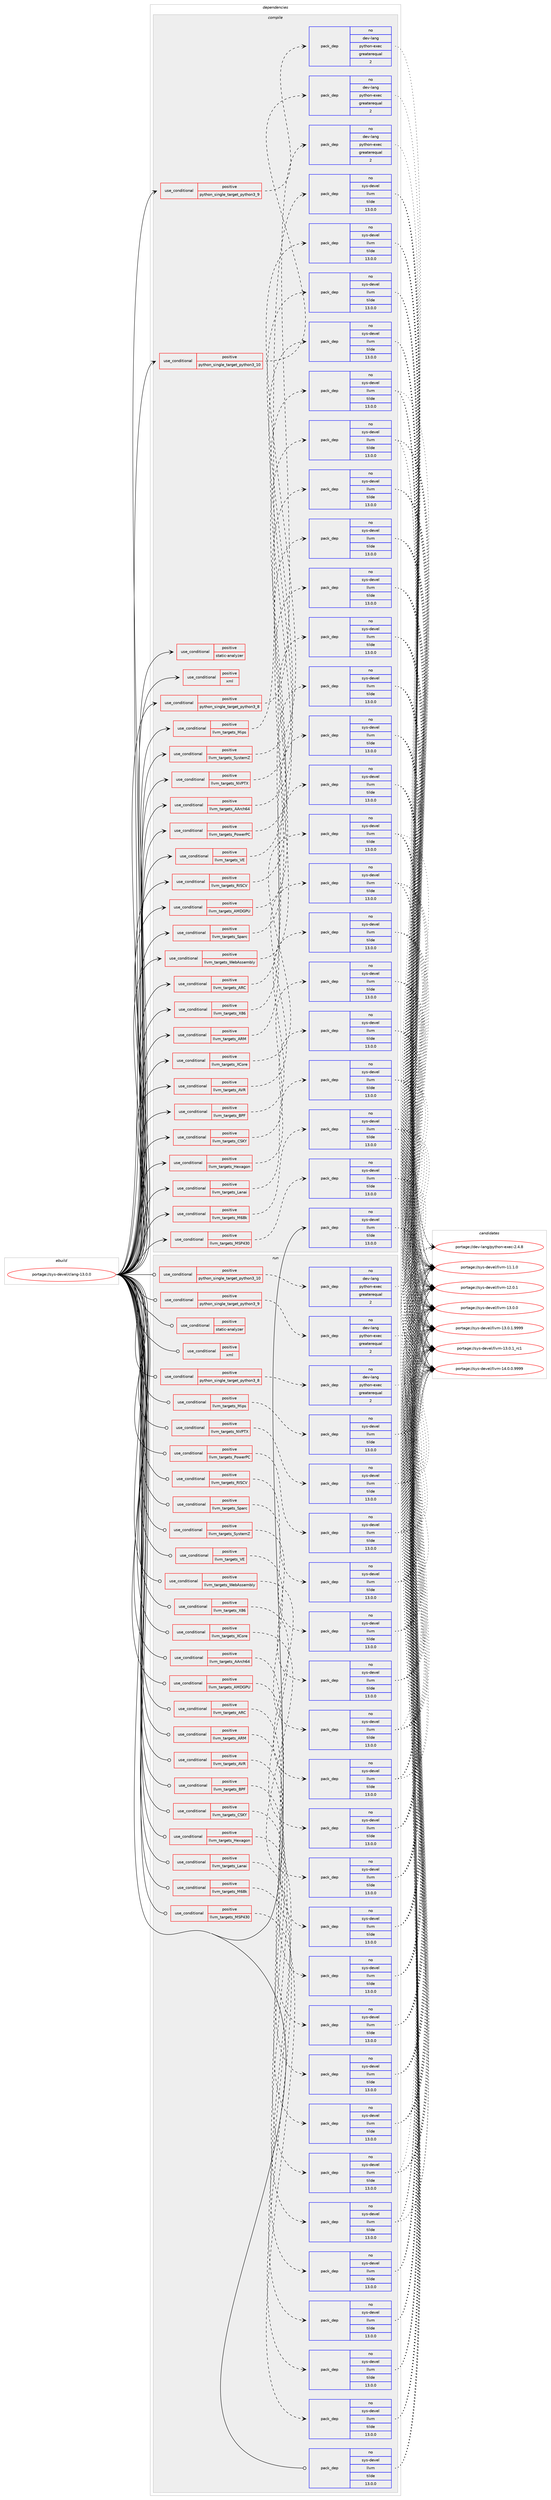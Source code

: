 digraph prolog {

# *************
# Graph options
# *************

newrank=true;
concentrate=true;
compound=true;
graph [rankdir=LR,fontname=Helvetica,fontsize=10,ranksep=1.5];#, ranksep=2.5, nodesep=0.2];
edge  [arrowhead=vee];
node  [fontname=Helvetica,fontsize=10];

# **********
# The ebuild
# **********

subgraph cluster_leftcol {
color=gray;
rank=same;
label=<<i>ebuild</i>>;
id [label="portage://sys-devel/clang-13.0.0", color=red, width=4, href="../sys-devel/clang-13.0.0.svg"];
}

# ****************
# The dependencies
# ****************

subgraph cluster_midcol {
color=gray;
label=<<i>dependencies</i>>;
subgraph cluster_compile {
fillcolor="#eeeeee";
style=filled;
label=<<i>compile</i>>;
subgraph cond250 {
dependency2457 [label=<<TABLE BORDER="0" CELLBORDER="1" CELLSPACING="0" CELLPADDING="4"><TR><TD ROWSPAN="3" CELLPADDING="10">use_conditional</TD></TR><TR><TD>positive</TD></TR><TR><TD>llvm_targets_AArch64</TD></TR></TABLE>>, shape=none, color=red];
subgraph pack2205 {
dependency2458 [label=<<TABLE BORDER="0" CELLBORDER="1" CELLSPACING="0" CELLPADDING="4" WIDTH="220"><TR><TD ROWSPAN="6" CELLPADDING="30">pack_dep</TD></TR><TR><TD WIDTH="110">no</TD></TR><TR><TD>sys-devel</TD></TR><TR><TD>llvm</TD></TR><TR><TD>tilde</TD></TR><TR><TD>13.0.0</TD></TR></TABLE>>, shape=none, color=blue];
}
dependency2457:e -> dependency2458:w [weight=20,style="dashed",arrowhead="vee"];
}
id:e -> dependency2457:w [weight=20,style="solid",arrowhead="vee"];
subgraph cond251 {
dependency2459 [label=<<TABLE BORDER="0" CELLBORDER="1" CELLSPACING="0" CELLPADDING="4"><TR><TD ROWSPAN="3" CELLPADDING="10">use_conditional</TD></TR><TR><TD>positive</TD></TR><TR><TD>llvm_targets_AMDGPU</TD></TR></TABLE>>, shape=none, color=red];
subgraph pack2206 {
dependency2460 [label=<<TABLE BORDER="0" CELLBORDER="1" CELLSPACING="0" CELLPADDING="4" WIDTH="220"><TR><TD ROWSPAN="6" CELLPADDING="30">pack_dep</TD></TR><TR><TD WIDTH="110">no</TD></TR><TR><TD>sys-devel</TD></TR><TR><TD>llvm</TD></TR><TR><TD>tilde</TD></TR><TR><TD>13.0.0</TD></TR></TABLE>>, shape=none, color=blue];
}
dependency2459:e -> dependency2460:w [weight=20,style="dashed",arrowhead="vee"];
}
id:e -> dependency2459:w [weight=20,style="solid",arrowhead="vee"];
subgraph cond252 {
dependency2461 [label=<<TABLE BORDER="0" CELLBORDER="1" CELLSPACING="0" CELLPADDING="4"><TR><TD ROWSPAN="3" CELLPADDING="10">use_conditional</TD></TR><TR><TD>positive</TD></TR><TR><TD>llvm_targets_ARC</TD></TR></TABLE>>, shape=none, color=red];
subgraph pack2207 {
dependency2462 [label=<<TABLE BORDER="0" CELLBORDER="1" CELLSPACING="0" CELLPADDING="4" WIDTH="220"><TR><TD ROWSPAN="6" CELLPADDING="30">pack_dep</TD></TR><TR><TD WIDTH="110">no</TD></TR><TR><TD>sys-devel</TD></TR><TR><TD>llvm</TD></TR><TR><TD>tilde</TD></TR><TR><TD>13.0.0</TD></TR></TABLE>>, shape=none, color=blue];
}
dependency2461:e -> dependency2462:w [weight=20,style="dashed",arrowhead="vee"];
}
id:e -> dependency2461:w [weight=20,style="solid",arrowhead="vee"];
subgraph cond253 {
dependency2463 [label=<<TABLE BORDER="0" CELLBORDER="1" CELLSPACING="0" CELLPADDING="4"><TR><TD ROWSPAN="3" CELLPADDING="10">use_conditional</TD></TR><TR><TD>positive</TD></TR><TR><TD>llvm_targets_ARM</TD></TR></TABLE>>, shape=none, color=red];
subgraph pack2208 {
dependency2464 [label=<<TABLE BORDER="0" CELLBORDER="1" CELLSPACING="0" CELLPADDING="4" WIDTH="220"><TR><TD ROWSPAN="6" CELLPADDING="30">pack_dep</TD></TR><TR><TD WIDTH="110">no</TD></TR><TR><TD>sys-devel</TD></TR><TR><TD>llvm</TD></TR><TR><TD>tilde</TD></TR><TR><TD>13.0.0</TD></TR></TABLE>>, shape=none, color=blue];
}
dependency2463:e -> dependency2464:w [weight=20,style="dashed",arrowhead="vee"];
}
id:e -> dependency2463:w [weight=20,style="solid",arrowhead="vee"];
subgraph cond254 {
dependency2465 [label=<<TABLE BORDER="0" CELLBORDER="1" CELLSPACING="0" CELLPADDING="4"><TR><TD ROWSPAN="3" CELLPADDING="10">use_conditional</TD></TR><TR><TD>positive</TD></TR><TR><TD>llvm_targets_AVR</TD></TR></TABLE>>, shape=none, color=red];
subgraph pack2209 {
dependency2466 [label=<<TABLE BORDER="0" CELLBORDER="1" CELLSPACING="0" CELLPADDING="4" WIDTH="220"><TR><TD ROWSPAN="6" CELLPADDING="30">pack_dep</TD></TR><TR><TD WIDTH="110">no</TD></TR><TR><TD>sys-devel</TD></TR><TR><TD>llvm</TD></TR><TR><TD>tilde</TD></TR><TR><TD>13.0.0</TD></TR></TABLE>>, shape=none, color=blue];
}
dependency2465:e -> dependency2466:w [weight=20,style="dashed",arrowhead="vee"];
}
id:e -> dependency2465:w [weight=20,style="solid",arrowhead="vee"];
subgraph cond255 {
dependency2467 [label=<<TABLE BORDER="0" CELLBORDER="1" CELLSPACING="0" CELLPADDING="4"><TR><TD ROWSPAN="3" CELLPADDING="10">use_conditional</TD></TR><TR><TD>positive</TD></TR><TR><TD>llvm_targets_BPF</TD></TR></TABLE>>, shape=none, color=red];
subgraph pack2210 {
dependency2468 [label=<<TABLE BORDER="0" CELLBORDER="1" CELLSPACING="0" CELLPADDING="4" WIDTH="220"><TR><TD ROWSPAN="6" CELLPADDING="30">pack_dep</TD></TR><TR><TD WIDTH="110">no</TD></TR><TR><TD>sys-devel</TD></TR><TR><TD>llvm</TD></TR><TR><TD>tilde</TD></TR><TR><TD>13.0.0</TD></TR></TABLE>>, shape=none, color=blue];
}
dependency2467:e -> dependency2468:w [weight=20,style="dashed",arrowhead="vee"];
}
id:e -> dependency2467:w [weight=20,style="solid",arrowhead="vee"];
subgraph cond256 {
dependency2469 [label=<<TABLE BORDER="0" CELLBORDER="1" CELLSPACING="0" CELLPADDING="4"><TR><TD ROWSPAN="3" CELLPADDING="10">use_conditional</TD></TR><TR><TD>positive</TD></TR><TR><TD>llvm_targets_CSKY</TD></TR></TABLE>>, shape=none, color=red];
subgraph pack2211 {
dependency2470 [label=<<TABLE BORDER="0" CELLBORDER="1" CELLSPACING="0" CELLPADDING="4" WIDTH="220"><TR><TD ROWSPAN="6" CELLPADDING="30">pack_dep</TD></TR><TR><TD WIDTH="110">no</TD></TR><TR><TD>sys-devel</TD></TR><TR><TD>llvm</TD></TR><TR><TD>tilde</TD></TR><TR><TD>13.0.0</TD></TR></TABLE>>, shape=none, color=blue];
}
dependency2469:e -> dependency2470:w [weight=20,style="dashed",arrowhead="vee"];
}
id:e -> dependency2469:w [weight=20,style="solid",arrowhead="vee"];
subgraph cond257 {
dependency2471 [label=<<TABLE BORDER="0" CELLBORDER="1" CELLSPACING="0" CELLPADDING="4"><TR><TD ROWSPAN="3" CELLPADDING="10">use_conditional</TD></TR><TR><TD>positive</TD></TR><TR><TD>llvm_targets_Hexagon</TD></TR></TABLE>>, shape=none, color=red];
subgraph pack2212 {
dependency2472 [label=<<TABLE BORDER="0" CELLBORDER="1" CELLSPACING="0" CELLPADDING="4" WIDTH="220"><TR><TD ROWSPAN="6" CELLPADDING="30">pack_dep</TD></TR><TR><TD WIDTH="110">no</TD></TR><TR><TD>sys-devel</TD></TR><TR><TD>llvm</TD></TR><TR><TD>tilde</TD></TR><TR><TD>13.0.0</TD></TR></TABLE>>, shape=none, color=blue];
}
dependency2471:e -> dependency2472:w [weight=20,style="dashed",arrowhead="vee"];
}
id:e -> dependency2471:w [weight=20,style="solid",arrowhead="vee"];
subgraph cond258 {
dependency2473 [label=<<TABLE BORDER="0" CELLBORDER="1" CELLSPACING="0" CELLPADDING="4"><TR><TD ROWSPAN="3" CELLPADDING="10">use_conditional</TD></TR><TR><TD>positive</TD></TR><TR><TD>llvm_targets_Lanai</TD></TR></TABLE>>, shape=none, color=red];
subgraph pack2213 {
dependency2474 [label=<<TABLE BORDER="0" CELLBORDER="1" CELLSPACING="0" CELLPADDING="4" WIDTH="220"><TR><TD ROWSPAN="6" CELLPADDING="30">pack_dep</TD></TR><TR><TD WIDTH="110">no</TD></TR><TR><TD>sys-devel</TD></TR><TR><TD>llvm</TD></TR><TR><TD>tilde</TD></TR><TR><TD>13.0.0</TD></TR></TABLE>>, shape=none, color=blue];
}
dependency2473:e -> dependency2474:w [weight=20,style="dashed",arrowhead="vee"];
}
id:e -> dependency2473:w [weight=20,style="solid",arrowhead="vee"];
subgraph cond259 {
dependency2475 [label=<<TABLE BORDER="0" CELLBORDER="1" CELLSPACING="0" CELLPADDING="4"><TR><TD ROWSPAN="3" CELLPADDING="10">use_conditional</TD></TR><TR><TD>positive</TD></TR><TR><TD>llvm_targets_M68k</TD></TR></TABLE>>, shape=none, color=red];
subgraph pack2214 {
dependency2476 [label=<<TABLE BORDER="0" CELLBORDER="1" CELLSPACING="0" CELLPADDING="4" WIDTH="220"><TR><TD ROWSPAN="6" CELLPADDING="30">pack_dep</TD></TR><TR><TD WIDTH="110">no</TD></TR><TR><TD>sys-devel</TD></TR><TR><TD>llvm</TD></TR><TR><TD>tilde</TD></TR><TR><TD>13.0.0</TD></TR></TABLE>>, shape=none, color=blue];
}
dependency2475:e -> dependency2476:w [weight=20,style="dashed",arrowhead="vee"];
}
id:e -> dependency2475:w [weight=20,style="solid",arrowhead="vee"];
subgraph cond260 {
dependency2477 [label=<<TABLE BORDER="0" CELLBORDER="1" CELLSPACING="0" CELLPADDING="4"><TR><TD ROWSPAN="3" CELLPADDING="10">use_conditional</TD></TR><TR><TD>positive</TD></TR><TR><TD>llvm_targets_MSP430</TD></TR></TABLE>>, shape=none, color=red];
subgraph pack2215 {
dependency2478 [label=<<TABLE BORDER="0" CELLBORDER="1" CELLSPACING="0" CELLPADDING="4" WIDTH="220"><TR><TD ROWSPAN="6" CELLPADDING="30">pack_dep</TD></TR><TR><TD WIDTH="110">no</TD></TR><TR><TD>sys-devel</TD></TR><TR><TD>llvm</TD></TR><TR><TD>tilde</TD></TR><TR><TD>13.0.0</TD></TR></TABLE>>, shape=none, color=blue];
}
dependency2477:e -> dependency2478:w [weight=20,style="dashed",arrowhead="vee"];
}
id:e -> dependency2477:w [weight=20,style="solid",arrowhead="vee"];
subgraph cond261 {
dependency2479 [label=<<TABLE BORDER="0" CELLBORDER="1" CELLSPACING="0" CELLPADDING="4"><TR><TD ROWSPAN="3" CELLPADDING="10">use_conditional</TD></TR><TR><TD>positive</TD></TR><TR><TD>llvm_targets_Mips</TD></TR></TABLE>>, shape=none, color=red];
subgraph pack2216 {
dependency2480 [label=<<TABLE BORDER="0" CELLBORDER="1" CELLSPACING="0" CELLPADDING="4" WIDTH="220"><TR><TD ROWSPAN="6" CELLPADDING="30">pack_dep</TD></TR><TR><TD WIDTH="110">no</TD></TR><TR><TD>sys-devel</TD></TR><TR><TD>llvm</TD></TR><TR><TD>tilde</TD></TR><TR><TD>13.0.0</TD></TR></TABLE>>, shape=none, color=blue];
}
dependency2479:e -> dependency2480:w [weight=20,style="dashed",arrowhead="vee"];
}
id:e -> dependency2479:w [weight=20,style="solid",arrowhead="vee"];
subgraph cond262 {
dependency2481 [label=<<TABLE BORDER="0" CELLBORDER="1" CELLSPACING="0" CELLPADDING="4"><TR><TD ROWSPAN="3" CELLPADDING="10">use_conditional</TD></TR><TR><TD>positive</TD></TR><TR><TD>llvm_targets_NVPTX</TD></TR></TABLE>>, shape=none, color=red];
subgraph pack2217 {
dependency2482 [label=<<TABLE BORDER="0" CELLBORDER="1" CELLSPACING="0" CELLPADDING="4" WIDTH="220"><TR><TD ROWSPAN="6" CELLPADDING="30">pack_dep</TD></TR><TR><TD WIDTH="110">no</TD></TR><TR><TD>sys-devel</TD></TR><TR><TD>llvm</TD></TR><TR><TD>tilde</TD></TR><TR><TD>13.0.0</TD></TR></TABLE>>, shape=none, color=blue];
}
dependency2481:e -> dependency2482:w [weight=20,style="dashed",arrowhead="vee"];
}
id:e -> dependency2481:w [weight=20,style="solid",arrowhead="vee"];
subgraph cond263 {
dependency2483 [label=<<TABLE BORDER="0" CELLBORDER="1" CELLSPACING="0" CELLPADDING="4"><TR><TD ROWSPAN="3" CELLPADDING="10">use_conditional</TD></TR><TR><TD>positive</TD></TR><TR><TD>llvm_targets_PowerPC</TD></TR></TABLE>>, shape=none, color=red];
subgraph pack2218 {
dependency2484 [label=<<TABLE BORDER="0" CELLBORDER="1" CELLSPACING="0" CELLPADDING="4" WIDTH="220"><TR><TD ROWSPAN="6" CELLPADDING="30">pack_dep</TD></TR><TR><TD WIDTH="110">no</TD></TR><TR><TD>sys-devel</TD></TR><TR><TD>llvm</TD></TR><TR><TD>tilde</TD></TR><TR><TD>13.0.0</TD></TR></TABLE>>, shape=none, color=blue];
}
dependency2483:e -> dependency2484:w [weight=20,style="dashed",arrowhead="vee"];
}
id:e -> dependency2483:w [weight=20,style="solid",arrowhead="vee"];
subgraph cond264 {
dependency2485 [label=<<TABLE BORDER="0" CELLBORDER="1" CELLSPACING="0" CELLPADDING="4"><TR><TD ROWSPAN="3" CELLPADDING="10">use_conditional</TD></TR><TR><TD>positive</TD></TR><TR><TD>llvm_targets_RISCV</TD></TR></TABLE>>, shape=none, color=red];
subgraph pack2219 {
dependency2486 [label=<<TABLE BORDER="0" CELLBORDER="1" CELLSPACING="0" CELLPADDING="4" WIDTH="220"><TR><TD ROWSPAN="6" CELLPADDING="30">pack_dep</TD></TR><TR><TD WIDTH="110">no</TD></TR><TR><TD>sys-devel</TD></TR><TR><TD>llvm</TD></TR><TR><TD>tilde</TD></TR><TR><TD>13.0.0</TD></TR></TABLE>>, shape=none, color=blue];
}
dependency2485:e -> dependency2486:w [weight=20,style="dashed",arrowhead="vee"];
}
id:e -> dependency2485:w [weight=20,style="solid",arrowhead="vee"];
subgraph cond265 {
dependency2487 [label=<<TABLE BORDER="0" CELLBORDER="1" CELLSPACING="0" CELLPADDING="4"><TR><TD ROWSPAN="3" CELLPADDING="10">use_conditional</TD></TR><TR><TD>positive</TD></TR><TR><TD>llvm_targets_Sparc</TD></TR></TABLE>>, shape=none, color=red];
subgraph pack2220 {
dependency2488 [label=<<TABLE BORDER="0" CELLBORDER="1" CELLSPACING="0" CELLPADDING="4" WIDTH="220"><TR><TD ROWSPAN="6" CELLPADDING="30">pack_dep</TD></TR><TR><TD WIDTH="110">no</TD></TR><TR><TD>sys-devel</TD></TR><TR><TD>llvm</TD></TR><TR><TD>tilde</TD></TR><TR><TD>13.0.0</TD></TR></TABLE>>, shape=none, color=blue];
}
dependency2487:e -> dependency2488:w [weight=20,style="dashed",arrowhead="vee"];
}
id:e -> dependency2487:w [weight=20,style="solid",arrowhead="vee"];
subgraph cond266 {
dependency2489 [label=<<TABLE BORDER="0" CELLBORDER="1" CELLSPACING="0" CELLPADDING="4"><TR><TD ROWSPAN="3" CELLPADDING="10">use_conditional</TD></TR><TR><TD>positive</TD></TR><TR><TD>llvm_targets_SystemZ</TD></TR></TABLE>>, shape=none, color=red];
subgraph pack2221 {
dependency2490 [label=<<TABLE BORDER="0" CELLBORDER="1" CELLSPACING="0" CELLPADDING="4" WIDTH="220"><TR><TD ROWSPAN="6" CELLPADDING="30">pack_dep</TD></TR><TR><TD WIDTH="110">no</TD></TR><TR><TD>sys-devel</TD></TR><TR><TD>llvm</TD></TR><TR><TD>tilde</TD></TR><TR><TD>13.0.0</TD></TR></TABLE>>, shape=none, color=blue];
}
dependency2489:e -> dependency2490:w [weight=20,style="dashed",arrowhead="vee"];
}
id:e -> dependency2489:w [weight=20,style="solid",arrowhead="vee"];
subgraph cond267 {
dependency2491 [label=<<TABLE BORDER="0" CELLBORDER="1" CELLSPACING="0" CELLPADDING="4"><TR><TD ROWSPAN="3" CELLPADDING="10">use_conditional</TD></TR><TR><TD>positive</TD></TR><TR><TD>llvm_targets_VE</TD></TR></TABLE>>, shape=none, color=red];
subgraph pack2222 {
dependency2492 [label=<<TABLE BORDER="0" CELLBORDER="1" CELLSPACING="0" CELLPADDING="4" WIDTH="220"><TR><TD ROWSPAN="6" CELLPADDING="30">pack_dep</TD></TR><TR><TD WIDTH="110">no</TD></TR><TR><TD>sys-devel</TD></TR><TR><TD>llvm</TD></TR><TR><TD>tilde</TD></TR><TR><TD>13.0.0</TD></TR></TABLE>>, shape=none, color=blue];
}
dependency2491:e -> dependency2492:w [weight=20,style="dashed",arrowhead="vee"];
}
id:e -> dependency2491:w [weight=20,style="solid",arrowhead="vee"];
subgraph cond268 {
dependency2493 [label=<<TABLE BORDER="0" CELLBORDER="1" CELLSPACING="0" CELLPADDING="4"><TR><TD ROWSPAN="3" CELLPADDING="10">use_conditional</TD></TR><TR><TD>positive</TD></TR><TR><TD>llvm_targets_WebAssembly</TD></TR></TABLE>>, shape=none, color=red];
subgraph pack2223 {
dependency2494 [label=<<TABLE BORDER="0" CELLBORDER="1" CELLSPACING="0" CELLPADDING="4" WIDTH="220"><TR><TD ROWSPAN="6" CELLPADDING="30">pack_dep</TD></TR><TR><TD WIDTH="110">no</TD></TR><TR><TD>sys-devel</TD></TR><TR><TD>llvm</TD></TR><TR><TD>tilde</TD></TR><TR><TD>13.0.0</TD></TR></TABLE>>, shape=none, color=blue];
}
dependency2493:e -> dependency2494:w [weight=20,style="dashed",arrowhead="vee"];
}
id:e -> dependency2493:w [weight=20,style="solid",arrowhead="vee"];
subgraph cond269 {
dependency2495 [label=<<TABLE BORDER="0" CELLBORDER="1" CELLSPACING="0" CELLPADDING="4"><TR><TD ROWSPAN="3" CELLPADDING="10">use_conditional</TD></TR><TR><TD>positive</TD></TR><TR><TD>llvm_targets_X86</TD></TR></TABLE>>, shape=none, color=red];
subgraph pack2224 {
dependency2496 [label=<<TABLE BORDER="0" CELLBORDER="1" CELLSPACING="0" CELLPADDING="4" WIDTH="220"><TR><TD ROWSPAN="6" CELLPADDING="30">pack_dep</TD></TR><TR><TD WIDTH="110">no</TD></TR><TR><TD>sys-devel</TD></TR><TR><TD>llvm</TD></TR><TR><TD>tilde</TD></TR><TR><TD>13.0.0</TD></TR></TABLE>>, shape=none, color=blue];
}
dependency2495:e -> dependency2496:w [weight=20,style="dashed",arrowhead="vee"];
}
id:e -> dependency2495:w [weight=20,style="solid",arrowhead="vee"];
subgraph cond270 {
dependency2497 [label=<<TABLE BORDER="0" CELLBORDER="1" CELLSPACING="0" CELLPADDING="4"><TR><TD ROWSPAN="3" CELLPADDING="10">use_conditional</TD></TR><TR><TD>positive</TD></TR><TR><TD>llvm_targets_XCore</TD></TR></TABLE>>, shape=none, color=red];
subgraph pack2225 {
dependency2498 [label=<<TABLE BORDER="0" CELLBORDER="1" CELLSPACING="0" CELLPADDING="4" WIDTH="220"><TR><TD ROWSPAN="6" CELLPADDING="30">pack_dep</TD></TR><TR><TD WIDTH="110">no</TD></TR><TR><TD>sys-devel</TD></TR><TR><TD>llvm</TD></TR><TR><TD>tilde</TD></TR><TR><TD>13.0.0</TD></TR></TABLE>>, shape=none, color=blue];
}
dependency2497:e -> dependency2498:w [weight=20,style="dashed",arrowhead="vee"];
}
id:e -> dependency2497:w [weight=20,style="solid",arrowhead="vee"];
subgraph cond271 {
dependency2499 [label=<<TABLE BORDER="0" CELLBORDER="1" CELLSPACING="0" CELLPADDING="4"><TR><TD ROWSPAN="3" CELLPADDING="10">use_conditional</TD></TR><TR><TD>positive</TD></TR><TR><TD>python_single_target_python3_10</TD></TR></TABLE>>, shape=none, color=red];
# *** BEGIN UNKNOWN DEPENDENCY TYPE (TODO) ***
# dependency2499 -> package_dependency(portage://sys-devel/clang-13.0.0,install,no,dev-lang,python,none,[,,],[slot(3.10)],[])
# *** END UNKNOWN DEPENDENCY TYPE (TODO) ***

subgraph pack2226 {
dependency2500 [label=<<TABLE BORDER="0" CELLBORDER="1" CELLSPACING="0" CELLPADDING="4" WIDTH="220"><TR><TD ROWSPAN="6" CELLPADDING="30">pack_dep</TD></TR><TR><TD WIDTH="110">no</TD></TR><TR><TD>dev-lang</TD></TR><TR><TD>python-exec</TD></TR><TR><TD>greaterequal</TD></TR><TR><TD>2</TD></TR></TABLE>>, shape=none, color=blue];
}
dependency2499:e -> dependency2500:w [weight=20,style="dashed",arrowhead="vee"];
}
id:e -> dependency2499:w [weight=20,style="solid",arrowhead="vee"];
subgraph cond272 {
dependency2501 [label=<<TABLE BORDER="0" CELLBORDER="1" CELLSPACING="0" CELLPADDING="4"><TR><TD ROWSPAN="3" CELLPADDING="10">use_conditional</TD></TR><TR><TD>positive</TD></TR><TR><TD>python_single_target_python3_8</TD></TR></TABLE>>, shape=none, color=red];
# *** BEGIN UNKNOWN DEPENDENCY TYPE (TODO) ***
# dependency2501 -> package_dependency(portage://sys-devel/clang-13.0.0,install,no,dev-lang,python,none,[,,],[slot(3.8)],[])
# *** END UNKNOWN DEPENDENCY TYPE (TODO) ***

subgraph pack2227 {
dependency2502 [label=<<TABLE BORDER="0" CELLBORDER="1" CELLSPACING="0" CELLPADDING="4" WIDTH="220"><TR><TD ROWSPAN="6" CELLPADDING="30">pack_dep</TD></TR><TR><TD WIDTH="110">no</TD></TR><TR><TD>dev-lang</TD></TR><TR><TD>python-exec</TD></TR><TR><TD>greaterequal</TD></TR><TR><TD>2</TD></TR></TABLE>>, shape=none, color=blue];
}
dependency2501:e -> dependency2502:w [weight=20,style="dashed",arrowhead="vee"];
}
id:e -> dependency2501:w [weight=20,style="solid",arrowhead="vee"];
subgraph cond273 {
dependency2503 [label=<<TABLE BORDER="0" CELLBORDER="1" CELLSPACING="0" CELLPADDING="4"><TR><TD ROWSPAN="3" CELLPADDING="10">use_conditional</TD></TR><TR><TD>positive</TD></TR><TR><TD>python_single_target_python3_9</TD></TR></TABLE>>, shape=none, color=red];
# *** BEGIN UNKNOWN DEPENDENCY TYPE (TODO) ***
# dependency2503 -> package_dependency(portage://sys-devel/clang-13.0.0,install,no,dev-lang,python,none,[,,],[slot(3.9)],[])
# *** END UNKNOWN DEPENDENCY TYPE (TODO) ***

subgraph pack2228 {
dependency2504 [label=<<TABLE BORDER="0" CELLBORDER="1" CELLSPACING="0" CELLPADDING="4" WIDTH="220"><TR><TD ROWSPAN="6" CELLPADDING="30">pack_dep</TD></TR><TR><TD WIDTH="110">no</TD></TR><TR><TD>dev-lang</TD></TR><TR><TD>python-exec</TD></TR><TR><TD>greaterequal</TD></TR><TR><TD>2</TD></TR></TABLE>>, shape=none, color=blue];
}
dependency2503:e -> dependency2504:w [weight=20,style="dashed",arrowhead="vee"];
}
id:e -> dependency2503:w [weight=20,style="solid",arrowhead="vee"];
subgraph cond274 {
dependency2505 [label=<<TABLE BORDER="0" CELLBORDER="1" CELLSPACING="0" CELLPADDING="4"><TR><TD ROWSPAN="3" CELLPADDING="10">use_conditional</TD></TR><TR><TD>positive</TD></TR><TR><TD>static-analyzer</TD></TR></TABLE>>, shape=none, color=red];
# *** BEGIN UNKNOWN DEPENDENCY TYPE (TODO) ***
# dependency2505 -> package_dependency(portage://sys-devel/clang-13.0.0,install,no,dev-lang,perl,none,[,,],any_different_slot,[])
# *** END UNKNOWN DEPENDENCY TYPE (TODO) ***

}
id:e -> dependency2505:w [weight=20,style="solid",arrowhead="vee"];
subgraph cond275 {
dependency2506 [label=<<TABLE BORDER="0" CELLBORDER="1" CELLSPACING="0" CELLPADDING="4"><TR><TD ROWSPAN="3" CELLPADDING="10">use_conditional</TD></TR><TR><TD>positive</TD></TR><TR><TD>xml</TD></TR></TABLE>>, shape=none, color=red];
# *** BEGIN UNKNOWN DEPENDENCY TYPE (TODO) ***
# dependency2506 -> package_dependency(portage://sys-devel/clang-13.0.0,install,no,dev-libs,libxml2,none,[,,],[slot(2),equal],[use(optenable(abi_x86_32),negative),use(optenable(abi_x86_64),negative),use(optenable(abi_x86_x32),negative),use(optenable(abi_mips_n32),negative),use(optenable(abi_mips_n64),negative),use(optenable(abi_mips_o32),negative),use(optenable(abi_s390_32),negative),use(optenable(abi_s390_64),negative)])
# *** END UNKNOWN DEPENDENCY TYPE (TODO) ***

}
id:e -> dependency2506:w [weight=20,style="solid",arrowhead="vee"];
subgraph pack2229 {
dependency2507 [label=<<TABLE BORDER="0" CELLBORDER="1" CELLSPACING="0" CELLPADDING="4" WIDTH="220"><TR><TD ROWSPAN="6" CELLPADDING="30">pack_dep</TD></TR><TR><TD WIDTH="110">no</TD></TR><TR><TD>sys-devel</TD></TR><TR><TD>llvm</TD></TR><TR><TD>tilde</TD></TR><TR><TD>13.0.0</TD></TR></TABLE>>, shape=none, color=blue];
}
id:e -> dependency2507:w [weight=20,style="solid",arrowhead="vee"];
# *** BEGIN UNKNOWN DEPENDENCY TYPE (TODO) ***
# id -> package_dependency(portage://sys-devel/clang-13.0.0,install,strong,sys-devel,llvm,none,[,,],[slot(0)],[])
# *** END UNKNOWN DEPENDENCY TYPE (TODO) ***

}
subgraph cluster_compileandrun {
fillcolor="#eeeeee";
style=filled;
label=<<i>compile and run</i>>;
}
subgraph cluster_run {
fillcolor="#eeeeee";
style=filled;
label=<<i>run</i>>;
subgraph cond276 {
dependency2508 [label=<<TABLE BORDER="0" CELLBORDER="1" CELLSPACING="0" CELLPADDING="4"><TR><TD ROWSPAN="3" CELLPADDING="10">use_conditional</TD></TR><TR><TD>positive</TD></TR><TR><TD>llvm_targets_AArch64</TD></TR></TABLE>>, shape=none, color=red];
subgraph pack2230 {
dependency2509 [label=<<TABLE BORDER="0" CELLBORDER="1" CELLSPACING="0" CELLPADDING="4" WIDTH="220"><TR><TD ROWSPAN="6" CELLPADDING="30">pack_dep</TD></TR><TR><TD WIDTH="110">no</TD></TR><TR><TD>sys-devel</TD></TR><TR><TD>llvm</TD></TR><TR><TD>tilde</TD></TR><TR><TD>13.0.0</TD></TR></TABLE>>, shape=none, color=blue];
}
dependency2508:e -> dependency2509:w [weight=20,style="dashed",arrowhead="vee"];
}
id:e -> dependency2508:w [weight=20,style="solid",arrowhead="odot"];
subgraph cond277 {
dependency2510 [label=<<TABLE BORDER="0" CELLBORDER="1" CELLSPACING="0" CELLPADDING="4"><TR><TD ROWSPAN="3" CELLPADDING="10">use_conditional</TD></TR><TR><TD>positive</TD></TR><TR><TD>llvm_targets_AMDGPU</TD></TR></TABLE>>, shape=none, color=red];
subgraph pack2231 {
dependency2511 [label=<<TABLE BORDER="0" CELLBORDER="1" CELLSPACING="0" CELLPADDING="4" WIDTH="220"><TR><TD ROWSPAN="6" CELLPADDING="30">pack_dep</TD></TR><TR><TD WIDTH="110">no</TD></TR><TR><TD>sys-devel</TD></TR><TR><TD>llvm</TD></TR><TR><TD>tilde</TD></TR><TR><TD>13.0.0</TD></TR></TABLE>>, shape=none, color=blue];
}
dependency2510:e -> dependency2511:w [weight=20,style="dashed",arrowhead="vee"];
}
id:e -> dependency2510:w [weight=20,style="solid",arrowhead="odot"];
subgraph cond278 {
dependency2512 [label=<<TABLE BORDER="0" CELLBORDER="1" CELLSPACING="0" CELLPADDING="4"><TR><TD ROWSPAN="3" CELLPADDING="10">use_conditional</TD></TR><TR><TD>positive</TD></TR><TR><TD>llvm_targets_ARC</TD></TR></TABLE>>, shape=none, color=red];
subgraph pack2232 {
dependency2513 [label=<<TABLE BORDER="0" CELLBORDER="1" CELLSPACING="0" CELLPADDING="4" WIDTH="220"><TR><TD ROWSPAN="6" CELLPADDING="30">pack_dep</TD></TR><TR><TD WIDTH="110">no</TD></TR><TR><TD>sys-devel</TD></TR><TR><TD>llvm</TD></TR><TR><TD>tilde</TD></TR><TR><TD>13.0.0</TD></TR></TABLE>>, shape=none, color=blue];
}
dependency2512:e -> dependency2513:w [weight=20,style="dashed",arrowhead="vee"];
}
id:e -> dependency2512:w [weight=20,style="solid",arrowhead="odot"];
subgraph cond279 {
dependency2514 [label=<<TABLE BORDER="0" CELLBORDER="1" CELLSPACING="0" CELLPADDING="4"><TR><TD ROWSPAN="3" CELLPADDING="10">use_conditional</TD></TR><TR><TD>positive</TD></TR><TR><TD>llvm_targets_ARM</TD></TR></TABLE>>, shape=none, color=red];
subgraph pack2233 {
dependency2515 [label=<<TABLE BORDER="0" CELLBORDER="1" CELLSPACING="0" CELLPADDING="4" WIDTH="220"><TR><TD ROWSPAN="6" CELLPADDING="30">pack_dep</TD></TR><TR><TD WIDTH="110">no</TD></TR><TR><TD>sys-devel</TD></TR><TR><TD>llvm</TD></TR><TR><TD>tilde</TD></TR><TR><TD>13.0.0</TD></TR></TABLE>>, shape=none, color=blue];
}
dependency2514:e -> dependency2515:w [weight=20,style="dashed",arrowhead="vee"];
}
id:e -> dependency2514:w [weight=20,style="solid",arrowhead="odot"];
subgraph cond280 {
dependency2516 [label=<<TABLE BORDER="0" CELLBORDER="1" CELLSPACING="0" CELLPADDING="4"><TR><TD ROWSPAN="3" CELLPADDING="10">use_conditional</TD></TR><TR><TD>positive</TD></TR><TR><TD>llvm_targets_AVR</TD></TR></TABLE>>, shape=none, color=red];
subgraph pack2234 {
dependency2517 [label=<<TABLE BORDER="0" CELLBORDER="1" CELLSPACING="0" CELLPADDING="4" WIDTH="220"><TR><TD ROWSPAN="6" CELLPADDING="30">pack_dep</TD></TR><TR><TD WIDTH="110">no</TD></TR><TR><TD>sys-devel</TD></TR><TR><TD>llvm</TD></TR><TR><TD>tilde</TD></TR><TR><TD>13.0.0</TD></TR></TABLE>>, shape=none, color=blue];
}
dependency2516:e -> dependency2517:w [weight=20,style="dashed",arrowhead="vee"];
}
id:e -> dependency2516:w [weight=20,style="solid",arrowhead="odot"];
subgraph cond281 {
dependency2518 [label=<<TABLE BORDER="0" CELLBORDER="1" CELLSPACING="0" CELLPADDING="4"><TR><TD ROWSPAN="3" CELLPADDING="10">use_conditional</TD></TR><TR><TD>positive</TD></TR><TR><TD>llvm_targets_BPF</TD></TR></TABLE>>, shape=none, color=red];
subgraph pack2235 {
dependency2519 [label=<<TABLE BORDER="0" CELLBORDER="1" CELLSPACING="0" CELLPADDING="4" WIDTH="220"><TR><TD ROWSPAN="6" CELLPADDING="30">pack_dep</TD></TR><TR><TD WIDTH="110">no</TD></TR><TR><TD>sys-devel</TD></TR><TR><TD>llvm</TD></TR><TR><TD>tilde</TD></TR><TR><TD>13.0.0</TD></TR></TABLE>>, shape=none, color=blue];
}
dependency2518:e -> dependency2519:w [weight=20,style="dashed",arrowhead="vee"];
}
id:e -> dependency2518:w [weight=20,style="solid",arrowhead="odot"];
subgraph cond282 {
dependency2520 [label=<<TABLE BORDER="0" CELLBORDER="1" CELLSPACING="0" CELLPADDING="4"><TR><TD ROWSPAN="3" CELLPADDING="10">use_conditional</TD></TR><TR><TD>positive</TD></TR><TR><TD>llvm_targets_CSKY</TD></TR></TABLE>>, shape=none, color=red];
subgraph pack2236 {
dependency2521 [label=<<TABLE BORDER="0" CELLBORDER="1" CELLSPACING="0" CELLPADDING="4" WIDTH="220"><TR><TD ROWSPAN="6" CELLPADDING="30">pack_dep</TD></TR><TR><TD WIDTH="110">no</TD></TR><TR><TD>sys-devel</TD></TR><TR><TD>llvm</TD></TR><TR><TD>tilde</TD></TR><TR><TD>13.0.0</TD></TR></TABLE>>, shape=none, color=blue];
}
dependency2520:e -> dependency2521:w [weight=20,style="dashed",arrowhead="vee"];
}
id:e -> dependency2520:w [weight=20,style="solid",arrowhead="odot"];
subgraph cond283 {
dependency2522 [label=<<TABLE BORDER="0" CELLBORDER="1" CELLSPACING="0" CELLPADDING="4"><TR><TD ROWSPAN="3" CELLPADDING="10">use_conditional</TD></TR><TR><TD>positive</TD></TR><TR><TD>llvm_targets_Hexagon</TD></TR></TABLE>>, shape=none, color=red];
subgraph pack2237 {
dependency2523 [label=<<TABLE BORDER="0" CELLBORDER="1" CELLSPACING="0" CELLPADDING="4" WIDTH="220"><TR><TD ROWSPAN="6" CELLPADDING="30">pack_dep</TD></TR><TR><TD WIDTH="110">no</TD></TR><TR><TD>sys-devel</TD></TR><TR><TD>llvm</TD></TR><TR><TD>tilde</TD></TR><TR><TD>13.0.0</TD></TR></TABLE>>, shape=none, color=blue];
}
dependency2522:e -> dependency2523:w [weight=20,style="dashed",arrowhead="vee"];
}
id:e -> dependency2522:w [weight=20,style="solid",arrowhead="odot"];
subgraph cond284 {
dependency2524 [label=<<TABLE BORDER="0" CELLBORDER="1" CELLSPACING="0" CELLPADDING="4"><TR><TD ROWSPAN="3" CELLPADDING="10">use_conditional</TD></TR><TR><TD>positive</TD></TR><TR><TD>llvm_targets_Lanai</TD></TR></TABLE>>, shape=none, color=red];
subgraph pack2238 {
dependency2525 [label=<<TABLE BORDER="0" CELLBORDER="1" CELLSPACING="0" CELLPADDING="4" WIDTH="220"><TR><TD ROWSPAN="6" CELLPADDING="30">pack_dep</TD></TR><TR><TD WIDTH="110">no</TD></TR><TR><TD>sys-devel</TD></TR><TR><TD>llvm</TD></TR><TR><TD>tilde</TD></TR><TR><TD>13.0.0</TD></TR></TABLE>>, shape=none, color=blue];
}
dependency2524:e -> dependency2525:w [weight=20,style="dashed",arrowhead="vee"];
}
id:e -> dependency2524:w [weight=20,style="solid",arrowhead="odot"];
subgraph cond285 {
dependency2526 [label=<<TABLE BORDER="0" CELLBORDER="1" CELLSPACING="0" CELLPADDING="4"><TR><TD ROWSPAN="3" CELLPADDING="10">use_conditional</TD></TR><TR><TD>positive</TD></TR><TR><TD>llvm_targets_M68k</TD></TR></TABLE>>, shape=none, color=red];
subgraph pack2239 {
dependency2527 [label=<<TABLE BORDER="0" CELLBORDER="1" CELLSPACING="0" CELLPADDING="4" WIDTH="220"><TR><TD ROWSPAN="6" CELLPADDING="30">pack_dep</TD></TR><TR><TD WIDTH="110">no</TD></TR><TR><TD>sys-devel</TD></TR><TR><TD>llvm</TD></TR><TR><TD>tilde</TD></TR><TR><TD>13.0.0</TD></TR></TABLE>>, shape=none, color=blue];
}
dependency2526:e -> dependency2527:w [weight=20,style="dashed",arrowhead="vee"];
}
id:e -> dependency2526:w [weight=20,style="solid",arrowhead="odot"];
subgraph cond286 {
dependency2528 [label=<<TABLE BORDER="0" CELLBORDER="1" CELLSPACING="0" CELLPADDING="4"><TR><TD ROWSPAN="3" CELLPADDING="10">use_conditional</TD></TR><TR><TD>positive</TD></TR><TR><TD>llvm_targets_MSP430</TD></TR></TABLE>>, shape=none, color=red];
subgraph pack2240 {
dependency2529 [label=<<TABLE BORDER="0" CELLBORDER="1" CELLSPACING="0" CELLPADDING="4" WIDTH="220"><TR><TD ROWSPAN="6" CELLPADDING="30">pack_dep</TD></TR><TR><TD WIDTH="110">no</TD></TR><TR><TD>sys-devel</TD></TR><TR><TD>llvm</TD></TR><TR><TD>tilde</TD></TR><TR><TD>13.0.0</TD></TR></TABLE>>, shape=none, color=blue];
}
dependency2528:e -> dependency2529:w [weight=20,style="dashed",arrowhead="vee"];
}
id:e -> dependency2528:w [weight=20,style="solid",arrowhead="odot"];
subgraph cond287 {
dependency2530 [label=<<TABLE BORDER="0" CELLBORDER="1" CELLSPACING="0" CELLPADDING="4"><TR><TD ROWSPAN="3" CELLPADDING="10">use_conditional</TD></TR><TR><TD>positive</TD></TR><TR><TD>llvm_targets_Mips</TD></TR></TABLE>>, shape=none, color=red];
subgraph pack2241 {
dependency2531 [label=<<TABLE BORDER="0" CELLBORDER="1" CELLSPACING="0" CELLPADDING="4" WIDTH="220"><TR><TD ROWSPAN="6" CELLPADDING="30">pack_dep</TD></TR><TR><TD WIDTH="110">no</TD></TR><TR><TD>sys-devel</TD></TR><TR><TD>llvm</TD></TR><TR><TD>tilde</TD></TR><TR><TD>13.0.0</TD></TR></TABLE>>, shape=none, color=blue];
}
dependency2530:e -> dependency2531:w [weight=20,style="dashed",arrowhead="vee"];
}
id:e -> dependency2530:w [weight=20,style="solid",arrowhead="odot"];
subgraph cond288 {
dependency2532 [label=<<TABLE BORDER="0" CELLBORDER="1" CELLSPACING="0" CELLPADDING="4"><TR><TD ROWSPAN="3" CELLPADDING="10">use_conditional</TD></TR><TR><TD>positive</TD></TR><TR><TD>llvm_targets_NVPTX</TD></TR></TABLE>>, shape=none, color=red];
subgraph pack2242 {
dependency2533 [label=<<TABLE BORDER="0" CELLBORDER="1" CELLSPACING="0" CELLPADDING="4" WIDTH="220"><TR><TD ROWSPAN="6" CELLPADDING="30">pack_dep</TD></TR><TR><TD WIDTH="110">no</TD></TR><TR><TD>sys-devel</TD></TR><TR><TD>llvm</TD></TR><TR><TD>tilde</TD></TR><TR><TD>13.0.0</TD></TR></TABLE>>, shape=none, color=blue];
}
dependency2532:e -> dependency2533:w [weight=20,style="dashed",arrowhead="vee"];
}
id:e -> dependency2532:w [weight=20,style="solid",arrowhead="odot"];
subgraph cond289 {
dependency2534 [label=<<TABLE BORDER="0" CELLBORDER="1" CELLSPACING="0" CELLPADDING="4"><TR><TD ROWSPAN="3" CELLPADDING="10">use_conditional</TD></TR><TR><TD>positive</TD></TR><TR><TD>llvm_targets_PowerPC</TD></TR></TABLE>>, shape=none, color=red];
subgraph pack2243 {
dependency2535 [label=<<TABLE BORDER="0" CELLBORDER="1" CELLSPACING="0" CELLPADDING="4" WIDTH="220"><TR><TD ROWSPAN="6" CELLPADDING="30">pack_dep</TD></TR><TR><TD WIDTH="110">no</TD></TR><TR><TD>sys-devel</TD></TR><TR><TD>llvm</TD></TR><TR><TD>tilde</TD></TR><TR><TD>13.0.0</TD></TR></TABLE>>, shape=none, color=blue];
}
dependency2534:e -> dependency2535:w [weight=20,style="dashed",arrowhead="vee"];
}
id:e -> dependency2534:w [weight=20,style="solid",arrowhead="odot"];
subgraph cond290 {
dependency2536 [label=<<TABLE BORDER="0" CELLBORDER="1" CELLSPACING="0" CELLPADDING="4"><TR><TD ROWSPAN="3" CELLPADDING="10">use_conditional</TD></TR><TR><TD>positive</TD></TR><TR><TD>llvm_targets_RISCV</TD></TR></TABLE>>, shape=none, color=red];
subgraph pack2244 {
dependency2537 [label=<<TABLE BORDER="0" CELLBORDER="1" CELLSPACING="0" CELLPADDING="4" WIDTH="220"><TR><TD ROWSPAN="6" CELLPADDING="30">pack_dep</TD></TR><TR><TD WIDTH="110">no</TD></TR><TR><TD>sys-devel</TD></TR><TR><TD>llvm</TD></TR><TR><TD>tilde</TD></TR><TR><TD>13.0.0</TD></TR></TABLE>>, shape=none, color=blue];
}
dependency2536:e -> dependency2537:w [weight=20,style="dashed",arrowhead="vee"];
}
id:e -> dependency2536:w [weight=20,style="solid",arrowhead="odot"];
subgraph cond291 {
dependency2538 [label=<<TABLE BORDER="0" CELLBORDER="1" CELLSPACING="0" CELLPADDING="4"><TR><TD ROWSPAN="3" CELLPADDING="10">use_conditional</TD></TR><TR><TD>positive</TD></TR><TR><TD>llvm_targets_Sparc</TD></TR></TABLE>>, shape=none, color=red];
subgraph pack2245 {
dependency2539 [label=<<TABLE BORDER="0" CELLBORDER="1" CELLSPACING="0" CELLPADDING="4" WIDTH="220"><TR><TD ROWSPAN="6" CELLPADDING="30">pack_dep</TD></TR><TR><TD WIDTH="110">no</TD></TR><TR><TD>sys-devel</TD></TR><TR><TD>llvm</TD></TR><TR><TD>tilde</TD></TR><TR><TD>13.0.0</TD></TR></TABLE>>, shape=none, color=blue];
}
dependency2538:e -> dependency2539:w [weight=20,style="dashed",arrowhead="vee"];
}
id:e -> dependency2538:w [weight=20,style="solid",arrowhead="odot"];
subgraph cond292 {
dependency2540 [label=<<TABLE BORDER="0" CELLBORDER="1" CELLSPACING="0" CELLPADDING="4"><TR><TD ROWSPAN="3" CELLPADDING="10">use_conditional</TD></TR><TR><TD>positive</TD></TR><TR><TD>llvm_targets_SystemZ</TD></TR></TABLE>>, shape=none, color=red];
subgraph pack2246 {
dependency2541 [label=<<TABLE BORDER="0" CELLBORDER="1" CELLSPACING="0" CELLPADDING="4" WIDTH="220"><TR><TD ROWSPAN="6" CELLPADDING="30">pack_dep</TD></TR><TR><TD WIDTH="110">no</TD></TR><TR><TD>sys-devel</TD></TR><TR><TD>llvm</TD></TR><TR><TD>tilde</TD></TR><TR><TD>13.0.0</TD></TR></TABLE>>, shape=none, color=blue];
}
dependency2540:e -> dependency2541:w [weight=20,style="dashed",arrowhead="vee"];
}
id:e -> dependency2540:w [weight=20,style="solid",arrowhead="odot"];
subgraph cond293 {
dependency2542 [label=<<TABLE BORDER="0" CELLBORDER="1" CELLSPACING="0" CELLPADDING="4"><TR><TD ROWSPAN="3" CELLPADDING="10">use_conditional</TD></TR><TR><TD>positive</TD></TR><TR><TD>llvm_targets_VE</TD></TR></TABLE>>, shape=none, color=red];
subgraph pack2247 {
dependency2543 [label=<<TABLE BORDER="0" CELLBORDER="1" CELLSPACING="0" CELLPADDING="4" WIDTH="220"><TR><TD ROWSPAN="6" CELLPADDING="30">pack_dep</TD></TR><TR><TD WIDTH="110">no</TD></TR><TR><TD>sys-devel</TD></TR><TR><TD>llvm</TD></TR><TR><TD>tilde</TD></TR><TR><TD>13.0.0</TD></TR></TABLE>>, shape=none, color=blue];
}
dependency2542:e -> dependency2543:w [weight=20,style="dashed",arrowhead="vee"];
}
id:e -> dependency2542:w [weight=20,style="solid",arrowhead="odot"];
subgraph cond294 {
dependency2544 [label=<<TABLE BORDER="0" CELLBORDER="1" CELLSPACING="0" CELLPADDING="4"><TR><TD ROWSPAN="3" CELLPADDING="10">use_conditional</TD></TR><TR><TD>positive</TD></TR><TR><TD>llvm_targets_WebAssembly</TD></TR></TABLE>>, shape=none, color=red];
subgraph pack2248 {
dependency2545 [label=<<TABLE BORDER="0" CELLBORDER="1" CELLSPACING="0" CELLPADDING="4" WIDTH="220"><TR><TD ROWSPAN="6" CELLPADDING="30">pack_dep</TD></TR><TR><TD WIDTH="110">no</TD></TR><TR><TD>sys-devel</TD></TR><TR><TD>llvm</TD></TR><TR><TD>tilde</TD></TR><TR><TD>13.0.0</TD></TR></TABLE>>, shape=none, color=blue];
}
dependency2544:e -> dependency2545:w [weight=20,style="dashed",arrowhead="vee"];
}
id:e -> dependency2544:w [weight=20,style="solid",arrowhead="odot"];
subgraph cond295 {
dependency2546 [label=<<TABLE BORDER="0" CELLBORDER="1" CELLSPACING="0" CELLPADDING="4"><TR><TD ROWSPAN="3" CELLPADDING="10">use_conditional</TD></TR><TR><TD>positive</TD></TR><TR><TD>llvm_targets_X86</TD></TR></TABLE>>, shape=none, color=red];
subgraph pack2249 {
dependency2547 [label=<<TABLE BORDER="0" CELLBORDER="1" CELLSPACING="0" CELLPADDING="4" WIDTH="220"><TR><TD ROWSPAN="6" CELLPADDING="30">pack_dep</TD></TR><TR><TD WIDTH="110">no</TD></TR><TR><TD>sys-devel</TD></TR><TR><TD>llvm</TD></TR><TR><TD>tilde</TD></TR><TR><TD>13.0.0</TD></TR></TABLE>>, shape=none, color=blue];
}
dependency2546:e -> dependency2547:w [weight=20,style="dashed",arrowhead="vee"];
}
id:e -> dependency2546:w [weight=20,style="solid",arrowhead="odot"];
subgraph cond296 {
dependency2548 [label=<<TABLE BORDER="0" CELLBORDER="1" CELLSPACING="0" CELLPADDING="4"><TR><TD ROWSPAN="3" CELLPADDING="10">use_conditional</TD></TR><TR><TD>positive</TD></TR><TR><TD>llvm_targets_XCore</TD></TR></TABLE>>, shape=none, color=red];
subgraph pack2250 {
dependency2549 [label=<<TABLE BORDER="0" CELLBORDER="1" CELLSPACING="0" CELLPADDING="4" WIDTH="220"><TR><TD ROWSPAN="6" CELLPADDING="30">pack_dep</TD></TR><TR><TD WIDTH="110">no</TD></TR><TR><TD>sys-devel</TD></TR><TR><TD>llvm</TD></TR><TR><TD>tilde</TD></TR><TR><TD>13.0.0</TD></TR></TABLE>>, shape=none, color=blue];
}
dependency2548:e -> dependency2549:w [weight=20,style="dashed",arrowhead="vee"];
}
id:e -> dependency2548:w [weight=20,style="solid",arrowhead="odot"];
subgraph cond297 {
dependency2550 [label=<<TABLE BORDER="0" CELLBORDER="1" CELLSPACING="0" CELLPADDING="4"><TR><TD ROWSPAN="3" CELLPADDING="10">use_conditional</TD></TR><TR><TD>positive</TD></TR><TR><TD>python_single_target_python3_10</TD></TR></TABLE>>, shape=none, color=red];
# *** BEGIN UNKNOWN DEPENDENCY TYPE (TODO) ***
# dependency2550 -> package_dependency(portage://sys-devel/clang-13.0.0,run,no,dev-lang,python,none,[,,],[slot(3.10)],[])
# *** END UNKNOWN DEPENDENCY TYPE (TODO) ***

subgraph pack2251 {
dependency2551 [label=<<TABLE BORDER="0" CELLBORDER="1" CELLSPACING="0" CELLPADDING="4" WIDTH="220"><TR><TD ROWSPAN="6" CELLPADDING="30">pack_dep</TD></TR><TR><TD WIDTH="110">no</TD></TR><TR><TD>dev-lang</TD></TR><TR><TD>python-exec</TD></TR><TR><TD>greaterequal</TD></TR><TR><TD>2</TD></TR></TABLE>>, shape=none, color=blue];
}
dependency2550:e -> dependency2551:w [weight=20,style="dashed",arrowhead="vee"];
}
id:e -> dependency2550:w [weight=20,style="solid",arrowhead="odot"];
subgraph cond298 {
dependency2552 [label=<<TABLE BORDER="0" CELLBORDER="1" CELLSPACING="0" CELLPADDING="4"><TR><TD ROWSPAN="3" CELLPADDING="10">use_conditional</TD></TR><TR><TD>positive</TD></TR><TR><TD>python_single_target_python3_8</TD></TR></TABLE>>, shape=none, color=red];
# *** BEGIN UNKNOWN DEPENDENCY TYPE (TODO) ***
# dependency2552 -> package_dependency(portage://sys-devel/clang-13.0.0,run,no,dev-lang,python,none,[,,],[slot(3.8)],[])
# *** END UNKNOWN DEPENDENCY TYPE (TODO) ***

subgraph pack2252 {
dependency2553 [label=<<TABLE BORDER="0" CELLBORDER="1" CELLSPACING="0" CELLPADDING="4" WIDTH="220"><TR><TD ROWSPAN="6" CELLPADDING="30">pack_dep</TD></TR><TR><TD WIDTH="110">no</TD></TR><TR><TD>dev-lang</TD></TR><TR><TD>python-exec</TD></TR><TR><TD>greaterequal</TD></TR><TR><TD>2</TD></TR></TABLE>>, shape=none, color=blue];
}
dependency2552:e -> dependency2553:w [weight=20,style="dashed",arrowhead="vee"];
}
id:e -> dependency2552:w [weight=20,style="solid",arrowhead="odot"];
subgraph cond299 {
dependency2554 [label=<<TABLE BORDER="0" CELLBORDER="1" CELLSPACING="0" CELLPADDING="4"><TR><TD ROWSPAN="3" CELLPADDING="10">use_conditional</TD></TR><TR><TD>positive</TD></TR><TR><TD>python_single_target_python3_9</TD></TR></TABLE>>, shape=none, color=red];
# *** BEGIN UNKNOWN DEPENDENCY TYPE (TODO) ***
# dependency2554 -> package_dependency(portage://sys-devel/clang-13.0.0,run,no,dev-lang,python,none,[,,],[slot(3.9)],[])
# *** END UNKNOWN DEPENDENCY TYPE (TODO) ***

subgraph pack2253 {
dependency2555 [label=<<TABLE BORDER="0" CELLBORDER="1" CELLSPACING="0" CELLPADDING="4" WIDTH="220"><TR><TD ROWSPAN="6" CELLPADDING="30">pack_dep</TD></TR><TR><TD WIDTH="110">no</TD></TR><TR><TD>dev-lang</TD></TR><TR><TD>python-exec</TD></TR><TR><TD>greaterequal</TD></TR><TR><TD>2</TD></TR></TABLE>>, shape=none, color=blue];
}
dependency2554:e -> dependency2555:w [weight=20,style="dashed",arrowhead="vee"];
}
id:e -> dependency2554:w [weight=20,style="solid",arrowhead="odot"];
subgraph cond300 {
dependency2556 [label=<<TABLE BORDER="0" CELLBORDER="1" CELLSPACING="0" CELLPADDING="4"><TR><TD ROWSPAN="3" CELLPADDING="10">use_conditional</TD></TR><TR><TD>positive</TD></TR><TR><TD>static-analyzer</TD></TR></TABLE>>, shape=none, color=red];
# *** BEGIN UNKNOWN DEPENDENCY TYPE (TODO) ***
# dependency2556 -> package_dependency(portage://sys-devel/clang-13.0.0,run,no,dev-lang,perl,none,[,,],any_different_slot,[])
# *** END UNKNOWN DEPENDENCY TYPE (TODO) ***

}
id:e -> dependency2556:w [weight=20,style="solid",arrowhead="odot"];
subgraph cond301 {
dependency2557 [label=<<TABLE BORDER="0" CELLBORDER="1" CELLSPACING="0" CELLPADDING="4"><TR><TD ROWSPAN="3" CELLPADDING="10">use_conditional</TD></TR><TR><TD>positive</TD></TR><TR><TD>xml</TD></TR></TABLE>>, shape=none, color=red];
# *** BEGIN UNKNOWN DEPENDENCY TYPE (TODO) ***
# dependency2557 -> package_dependency(portage://sys-devel/clang-13.0.0,run,no,dev-libs,libxml2,none,[,,],[slot(2),equal],[use(optenable(abi_x86_32),negative),use(optenable(abi_x86_64),negative),use(optenable(abi_x86_x32),negative),use(optenable(abi_mips_n32),negative),use(optenable(abi_mips_n64),negative),use(optenable(abi_mips_o32),negative),use(optenable(abi_s390_32),negative),use(optenable(abi_s390_64),negative)])
# *** END UNKNOWN DEPENDENCY TYPE (TODO) ***

}
id:e -> dependency2557:w [weight=20,style="solid",arrowhead="odot"];
subgraph pack2254 {
dependency2558 [label=<<TABLE BORDER="0" CELLBORDER="1" CELLSPACING="0" CELLPADDING="4" WIDTH="220"><TR><TD ROWSPAN="6" CELLPADDING="30">pack_dep</TD></TR><TR><TD WIDTH="110">no</TD></TR><TR><TD>sys-devel</TD></TR><TR><TD>llvm</TD></TR><TR><TD>tilde</TD></TR><TR><TD>13.0.0</TD></TR></TABLE>>, shape=none, color=blue];
}
id:e -> dependency2558:w [weight=20,style="solid",arrowhead="odot"];
}
}

# **************
# The candidates
# **************

subgraph cluster_choices {
rank=same;
color=gray;
label=<<i>candidates</i>>;

subgraph choice2205 {
color=black;
nodesep=1;
choice115121115451001011181011084710810811810945494946494648 [label="portage://sys-devel/llvm-11.1.0", color=red, width=4,href="../sys-devel/llvm-11.1.0.svg"];
choice115121115451001011181011084710810811810945495046484649 [label="portage://sys-devel/llvm-12.0.1", color=red, width=4,href="../sys-devel/llvm-12.0.1.svg"];
choice115121115451001011181011084710810811810945495146484648 [label="portage://sys-devel/llvm-13.0.0", color=red, width=4,href="../sys-devel/llvm-13.0.0.svg"];
choice1151211154510010111810110847108108118109454951464846494657575757 [label="portage://sys-devel/llvm-13.0.1.9999", color=red, width=4,href="../sys-devel/llvm-13.0.1.9999.svg"];
choice115121115451001011181011084710810811810945495146484649951149949 [label="portage://sys-devel/llvm-13.0.1_rc1", color=red, width=4,href="../sys-devel/llvm-13.0.1_rc1.svg"];
choice1151211154510010111810110847108108118109454952464846484657575757 [label="portage://sys-devel/llvm-14.0.0.9999", color=red, width=4,href="../sys-devel/llvm-14.0.0.9999.svg"];
dependency2458:e -> choice115121115451001011181011084710810811810945494946494648:w [style=dotted,weight="100"];
dependency2458:e -> choice115121115451001011181011084710810811810945495046484649:w [style=dotted,weight="100"];
dependency2458:e -> choice115121115451001011181011084710810811810945495146484648:w [style=dotted,weight="100"];
dependency2458:e -> choice1151211154510010111810110847108108118109454951464846494657575757:w [style=dotted,weight="100"];
dependency2458:e -> choice115121115451001011181011084710810811810945495146484649951149949:w [style=dotted,weight="100"];
dependency2458:e -> choice1151211154510010111810110847108108118109454952464846484657575757:w [style=dotted,weight="100"];
}
subgraph choice2206 {
color=black;
nodesep=1;
choice115121115451001011181011084710810811810945494946494648 [label="portage://sys-devel/llvm-11.1.0", color=red, width=4,href="../sys-devel/llvm-11.1.0.svg"];
choice115121115451001011181011084710810811810945495046484649 [label="portage://sys-devel/llvm-12.0.1", color=red, width=4,href="../sys-devel/llvm-12.0.1.svg"];
choice115121115451001011181011084710810811810945495146484648 [label="portage://sys-devel/llvm-13.0.0", color=red, width=4,href="../sys-devel/llvm-13.0.0.svg"];
choice1151211154510010111810110847108108118109454951464846494657575757 [label="portage://sys-devel/llvm-13.0.1.9999", color=red, width=4,href="../sys-devel/llvm-13.0.1.9999.svg"];
choice115121115451001011181011084710810811810945495146484649951149949 [label="portage://sys-devel/llvm-13.0.1_rc1", color=red, width=4,href="../sys-devel/llvm-13.0.1_rc1.svg"];
choice1151211154510010111810110847108108118109454952464846484657575757 [label="portage://sys-devel/llvm-14.0.0.9999", color=red, width=4,href="../sys-devel/llvm-14.0.0.9999.svg"];
dependency2460:e -> choice115121115451001011181011084710810811810945494946494648:w [style=dotted,weight="100"];
dependency2460:e -> choice115121115451001011181011084710810811810945495046484649:w [style=dotted,weight="100"];
dependency2460:e -> choice115121115451001011181011084710810811810945495146484648:w [style=dotted,weight="100"];
dependency2460:e -> choice1151211154510010111810110847108108118109454951464846494657575757:w [style=dotted,weight="100"];
dependency2460:e -> choice115121115451001011181011084710810811810945495146484649951149949:w [style=dotted,weight="100"];
dependency2460:e -> choice1151211154510010111810110847108108118109454952464846484657575757:w [style=dotted,weight="100"];
}
subgraph choice2207 {
color=black;
nodesep=1;
choice115121115451001011181011084710810811810945494946494648 [label="portage://sys-devel/llvm-11.1.0", color=red, width=4,href="../sys-devel/llvm-11.1.0.svg"];
choice115121115451001011181011084710810811810945495046484649 [label="portage://sys-devel/llvm-12.0.1", color=red, width=4,href="../sys-devel/llvm-12.0.1.svg"];
choice115121115451001011181011084710810811810945495146484648 [label="portage://sys-devel/llvm-13.0.0", color=red, width=4,href="../sys-devel/llvm-13.0.0.svg"];
choice1151211154510010111810110847108108118109454951464846494657575757 [label="portage://sys-devel/llvm-13.0.1.9999", color=red, width=4,href="../sys-devel/llvm-13.0.1.9999.svg"];
choice115121115451001011181011084710810811810945495146484649951149949 [label="portage://sys-devel/llvm-13.0.1_rc1", color=red, width=4,href="../sys-devel/llvm-13.0.1_rc1.svg"];
choice1151211154510010111810110847108108118109454952464846484657575757 [label="portage://sys-devel/llvm-14.0.0.9999", color=red, width=4,href="../sys-devel/llvm-14.0.0.9999.svg"];
dependency2462:e -> choice115121115451001011181011084710810811810945494946494648:w [style=dotted,weight="100"];
dependency2462:e -> choice115121115451001011181011084710810811810945495046484649:w [style=dotted,weight="100"];
dependency2462:e -> choice115121115451001011181011084710810811810945495146484648:w [style=dotted,weight="100"];
dependency2462:e -> choice1151211154510010111810110847108108118109454951464846494657575757:w [style=dotted,weight="100"];
dependency2462:e -> choice115121115451001011181011084710810811810945495146484649951149949:w [style=dotted,weight="100"];
dependency2462:e -> choice1151211154510010111810110847108108118109454952464846484657575757:w [style=dotted,weight="100"];
}
subgraph choice2208 {
color=black;
nodesep=1;
choice115121115451001011181011084710810811810945494946494648 [label="portage://sys-devel/llvm-11.1.0", color=red, width=4,href="../sys-devel/llvm-11.1.0.svg"];
choice115121115451001011181011084710810811810945495046484649 [label="portage://sys-devel/llvm-12.0.1", color=red, width=4,href="../sys-devel/llvm-12.0.1.svg"];
choice115121115451001011181011084710810811810945495146484648 [label="portage://sys-devel/llvm-13.0.0", color=red, width=4,href="../sys-devel/llvm-13.0.0.svg"];
choice1151211154510010111810110847108108118109454951464846494657575757 [label="portage://sys-devel/llvm-13.0.1.9999", color=red, width=4,href="../sys-devel/llvm-13.0.1.9999.svg"];
choice115121115451001011181011084710810811810945495146484649951149949 [label="portage://sys-devel/llvm-13.0.1_rc1", color=red, width=4,href="../sys-devel/llvm-13.0.1_rc1.svg"];
choice1151211154510010111810110847108108118109454952464846484657575757 [label="portage://sys-devel/llvm-14.0.0.9999", color=red, width=4,href="../sys-devel/llvm-14.0.0.9999.svg"];
dependency2464:e -> choice115121115451001011181011084710810811810945494946494648:w [style=dotted,weight="100"];
dependency2464:e -> choice115121115451001011181011084710810811810945495046484649:w [style=dotted,weight="100"];
dependency2464:e -> choice115121115451001011181011084710810811810945495146484648:w [style=dotted,weight="100"];
dependency2464:e -> choice1151211154510010111810110847108108118109454951464846494657575757:w [style=dotted,weight="100"];
dependency2464:e -> choice115121115451001011181011084710810811810945495146484649951149949:w [style=dotted,weight="100"];
dependency2464:e -> choice1151211154510010111810110847108108118109454952464846484657575757:w [style=dotted,weight="100"];
}
subgraph choice2209 {
color=black;
nodesep=1;
choice115121115451001011181011084710810811810945494946494648 [label="portage://sys-devel/llvm-11.1.0", color=red, width=4,href="../sys-devel/llvm-11.1.0.svg"];
choice115121115451001011181011084710810811810945495046484649 [label="portage://sys-devel/llvm-12.0.1", color=red, width=4,href="../sys-devel/llvm-12.0.1.svg"];
choice115121115451001011181011084710810811810945495146484648 [label="portage://sys-devel/llvm-13.0.0", color=red, width=4,href="../sys-devel/llvm-13.0.0.svg"];
choice1151211154510010111810110847108108118109454951464846494657575757 [label="portage://sys-devel/llvm-13.0.1.9999", color=red, width=4,href="../sys-devel/llvm-13.0.1.9999.svg"];
choice115121115451001011181011084710810811810945495146484649951149949 [label="portage://sys-devel/llvm-13.0.1_rc1", color=red, width=4,href="../sys-devel/llvm-13.0.1_rc1.svg"];
choice1151211154510010111810110847108108118109454952464846484657575757 [label="portage://sys-devel/llvm-14.0.0.9999", color=red, width=4,href="../sys-devel/llvm-14.0.0.9999.svg"];
dependency2466:e -> choice115121115451001011181011084710810811810945494946494648:w [style=dotted,weight="100"];
dependency2466:e -> choice115121115451001011181011084710810811810945495046484649:w [style=dotted,weight="100"];
dependency2466:e -> choice115121115451001011181011084710810811810945495146484648:w [style=dotted,weight="100"];
dependency2466:e -> choice1151211154510010111810110847108108118109454951464846494657575757:w [style=dotted,weight="100"];
dependency2466:e -> choice115121115451001011181011084710810811810945495146484649951149949:w [style=dotted,weight="100"];
dependency2466:e -> choice1151211154510010111810110847108108118109454952464846484657575757:w [style=dotted,weight="100"];
}
subgraph choice2210 {
color=black;
nodesep=1;
choice115121115451001011181011084710810811810945494946494648 [label="portage://sys-devel/llvm-11.1.0", color=red, width=4,href="../sys-devel/llvm-11.1.0.svg"];
choice115121115451001011181011084710810811810945495046484649 [label="portage://sys-devel/llvm-12.0.1", color=red, width=4,href="../sys-devel/llvm-12.0.1.svg"];
choice115121115451001011181011084710810811810945495146484648 [label="portage://sys-devel/llvm-13.0.0", color=red, width=4,href="../sys-devel/llvm-13.0.0.svg"];
choice1151211154510010111810110847108108118109454951464846494657575757 [label="portage://sys-devel/llvm-13.0.1.9999", color=red, width=4,href="../sys-devel/llvm-13.0.1.9999.svg"];
choice115121115451001011181011084710810811810945495146484649951149949 [label="portage://sys-devel/llvm-13.0.1_rc1", color=red, width=4,href="../sys-devel/llvm-13.0.1_rc1.svg"];
choice1151211154510010111810110847108108118109454952464846484657575757 [label="portage://sys-devel/llvm-14.0.0.9999", color=red, width=4,href="../sys-devel/llvm-14.0.0.9999.svg"];
dependency2468:e -> choice115121115451001011181011084710810811810945494946494648:w [style=dotted,weight="100"];
dependency2468:e -> choice115121115451001011181011084710810811810945495046484649:w [style=dotted,weight="100"];
dependency2468:e -> choice115121115451001011181011084710810811810945495146484648:w [style=dotted,weight="100"];
dependency2468:e -> choice1151211154510010111810110847108108118109454951464846494657575757:w [style=dotted,weight="100"];
dependency2468:e -> choice115121115451001011181011084710810811810945495146484649951149949:w [style=dotted,weight="100"];
dependency2468:e -> choice1151211154510010111810110847108108118109454952464846484657575757:w [style=dotted,weight="100"];
}
subgraph choice2211 {
color=black;
nodesep=1;
choice115121115451001011181011084710810811810945494946494648 [label="portage://sys-devel/llvm-11.1.0", color=red, width=4,href="../sys-devel/llvm-11.1.0.svg"];
choice115121115451001011181011084710810811810945495046484649 [label="portage://sys-devel/llvm-12.0.1", color=red, width=4,href="../sys-devel/llvm-12.0.1.svg"];
choice115121115451001011181011084710810811810945495146484648 [label="portage://sys-devel/llvm-13.0.0", color=red, width=4,href="../sys-devel/llvm-13.0.0.svg"];
choice1151211154510010111810110847108108118109454951464846494657575757 [label="portage://sys-devel/llvm-13.0.1.9999", color=red, width=4,href="../sys-devel/llvm-13.0.1.9999.svg"];
choice115121115451001011181011084710810811810945495146484649951149949 [label="portage://sys-devel/llvm-13.0.1_rc1", color=red, width=4,href="../sys-devel/llvm-13.0.1_rc1.svg"];
choice1151211154510010111810110847108108118109454952464846484657575757 [label="portage://sys-devel/llvm-14.0.0.9999", color=red, width=4,href="../sys-devel/llvm-14.0.0.9999.svg"];
dependency2470:e -> choice115121115451001011181011084710810811810945494946494648:w [style=dotted,weight="100"];
dependency2470:e -> choice115121115451001011181011084710810811810945495046484649:w [style=dotted,weight="100"];
dependency2470:e -> choice115121115451001011181011084710810811810945495146484648:w [style=dotted,weight="100"];
dependency2470:e -> choice1151211154510010111810110847108108118109454951464846494657575757:w [style=dotted,weight="100"];
dependency2470:e -> choice115121115451001011181011084710810811810945495146484649951149949:w [style=dotted,weight="100"];
dependency2470:e -> choice1151211154510010111810110847108108118109454952464846484657575757:w [style=dotted,weight="100"];
}
subgraph choice2212 {
color=black;
nodesep=1;
choice115121115451001011181011084710810811810945494946494648 [label="portage://sys-devel/llvm-11.1.0", color=red, width=4,href="../sys-devel/llvm-11.1.0.svg"];
choice115121115451001011181011084710810811810945495046484649 [label="portage://sys-devel/llvm-12.0.1", color=red, width=4,href="../sys-devel/llvm-12.0.1.svg"];
choice115121115451001011181011084710810811810945495146484648 [label="portage://sys-devel/llvm-13.0.0", color=red, width=4,href="../sys-devel/llvm-13.0.0.svg"];
choice1151211154510010111810110847108108118109454951464846494657575757 [label="portage://sys-devel/llvm-13.0.1.9999", color=red, width=4,href="../sys-devel/llvm-13.0.1.9999.svg"];
choice115121115451001011181011084710810811810945495146484649951149949 [label="portage://sys-devel/llvm-13.0.1_rc1", color=red, width=4,href="../sys-devel/llvm-13.0.1_rc1.svg"];
choice1151211154510010111810110847108108118109454952464846484657575757 [label="portage://sys-devel/llvm-14.0.0.9999", color=red, width=4,href="../sys-devel/llvm-14.0.0.9999.svg"];
dependency2472:e -> choice115121115451001011181011084710810811810945494946494648:w [style=dotted,weight="100"];
dependency2472:e -> choice115121115451001011181011084710810811810945495046484649:w [style=dotted,weight="100"];
dependency2472:e -> choice115121115451001011181011084710810811810945495146484648:w [style=dotted,weight="100"];
dependency2472:e -> choice1151211154510010111810110847108108118109454951464846494657575757:w [style=dotted,weight="100"];
dependency2472:e -> choice115121115451001011181011084710810811810945495146484649951149949:w [style=dotted,weight="100"];
dependency2472:e -> choice1151211154510010111810110847108108118109454952464846484657575757:w [style=dotted,weight="100"];
}
subgraph choice2213 {
color=black;
nodesep=1;
choice115121115451001011181011084710810811810945494946494648 [label="portage://sys-devel/llvm-11.1.0", color=red, width=4,href="../sys-devel/llvm-11.1.0.svg"];
choice115121115451001011181011084710810811810945495046484649 [label="portage://sys-devel/llvm-12.0.1", color=red, width=4,href="../sys-devel/llvm-12.0.1.svg"];
choice115121115451001011181011084710810811810945495146484648 [label="portage://sys-devel/llvm-13.0.0", color=red, width=4,href="../sys-devel/llvm-13.0.0.svg"];
choice1151211154510010111810110847108108118109454951464846494657575757 [label="portage://sys-devel/llvm-13.0.1.9999", color=red, width=4,href="../sys-devel/llvm-13.0.1.9999.svg"];
choice115121115451001011181011084710810811810945495146484649951149949 [label="portage://sys-devel/llvm-13.0.1_rc1", color=red, width=4,href="../sys-devel/llvm-13.0.1_rc1.svg"];
choice1151211154510010111810110847108108118109454952464846484657575757 [label="portage://sys-devel/llvm-14.0.0.9999", color=red, width=4,href="../sys-devel/llvm-14.0.0.9999.svg"];
dependency2474:e -> choice115121115451001011181011084710810811810945494946494648:w [style=dotted,weight="100"];
dependency2474:e -> choice115121115451001011181011084710810811810945495046484649:w [style=dotted,weight="100"];
dependency2474:e -> choice115121115451001011181011084710810811810945495146484648:w [style=dotted,weight="100"];
dependency2474:e -> choice1151211154510010111810110847108108118109454951464846494657575757:w [style=dotted,weight="100"];
dependency2474:e -> choice115121115451001011181011084710810811810945495146484649951149949:w [style=dotted,weight="100"];
dependency2474:e -> choice1151211154510010111810110847108108118109454952464846484657575757:w [style=dotted,weight="100"];
}
subgraph choice2214 {
color=black;
nodesep=1;
choice115121115451001011181011084710810811810945494946494648 [label="portage://sys-devel/llvm-11.1.0", color=red, width=4,href="../sys-devel/llvm-11.1.0.svg"];
choice115121115451001011181011084710810811810945495046484649 [label="portage://sys-devel/llvm-12.0.1", color=red, width=4,href="../sys-devel/llvm-12.0.1.svg"];
choice115121115451001011181011084710810811810945495146484648 [label="portage://sys-devel/llvm-13.0.0", color=red, width=4,href="../sys-devel/llvm-13.0.0.svg"];
choice1151211154510010111810110847108108118109454951464846494657575757 [label="portage://sys-devel/llvm-13.0.1.9999", color=red, width=4,href="../sys-devel/llvm-13.0.1.9999.svg"];
choice115121115451001011181011084710810811810945495146484649951149949 [label="portage://sys-devel/llvm-13.0.1_rc1", color=red, width=4,href="../sys-devel/llvm-13.0.1_rc1.svg"];
choice1151211154510010111810110847108108118109454952464846484657575757 [label="portage://sys-devel/llvm-14.0.0.9999", color=red, width=4,href="../sys-devel/llvm-14.0.0.9999.svg"];
dependency2476:e -> choice115121115451001011181011084710810811810945494946494648:w [style=dotted,weight="100"];
dependency2476:e -> choice115121115451001011181011084710810811810945495046484649:w [style=dotted,weight="100"];
dependency2476:e -> choice115121115451001011181011084710810811810945495146484648:w [style=dotted,weight="100"];
dependency2476:e -> choice1151211154510010111810110847108108118109454951464846494657575757:w [style=dotted,weight="100"];
dependency2476:e -> choice115121115451001011181011084710810811810945495146484649951149949:w [style=dotted,weight="100"];
dependency2476:e -> choice1151211154510010111810110847108108118109454952464846484657575757:w [style=dotted,weight="100"];
}
subgraph choice2215 {
color=black;
nodesep=1;
choice115121115451001011181011084710810811810945494946494648 [label="portage://sys-devel/llvm-11.1.0", color=red, width=4,href="../sys-devel/llvm-11.1.0.svg"];
choice115121115451001011181011084710810811810945495046484649 [label="portage://sys-devel/llvm-12.0.1", color=red, width=4,href="../sys-devel/llvm-12.0.1.svg"];
choice115121115451001011181011084710810811810945495146484648 [label="portage://sys-devel/llvm-13.0.0", color=red, width=4,href="../sys-devel/llvm-13.0.0.svg"];
choice1151211154510010111810110847108108118109454951464846494657575757 [label="portage://sys-devel/llvm-13.0.1.9999", color=red, width=4,href="../sys-devel/llvm-13.0.1.9999.svg"];
choice115121115451001011181011084710810811810945495146484649951149949 [label="portage://sys-devel/llvm-13.0.1_rc1", color=red, width=4,href="../sys-devel/llvm-13.0.1_rc1.svg"];
choice1151211154510010111810110847108108118109454952464846484657575757 [label="portage://sys-devel/llvm-14.0.0.9999", color=red, width=4,href="../sys-devel/llvm-14.0.0.9999.svg"];
dependency2478:e -> choice115121115451001011181011084710810811810945494946494648:w [style=dotted,weight="100"];
dependency2478:e -> choice115121115451001011181011084710810811810945495046484649:w [style=dotted,weight="100"];
dependency2478:e -> choice115121115451001011181011084710810811810945495146484648:w [style=dotted,weight="100"];
dependency2478:e -> choice1151211154510010111810110847108108118109454951464846494657575757:w [style=dotted,weight="100"];
dependency2478:e -> choice115121115451001011181011084710810811810945495146484649951149949:w [style=dotted,weight="100"];
dependency2478:e -> choice1151211154510010111810110847108108118109454952464846484657575757:w [style=dotted,weight="100"];
}
subgraph choice2216 {
color=black;
nodesep=1;
choice115121115451001011181011084710810811810945494946494648 [label="portage://sys-devel/llvm-11.1.0", color=red, width=4,href="../sys-devel/llvm-11.1.0.svg"];
choice115121115451001011181011084710810811810945495046484649 [label="portage://sys-devel/llvm-12.0.1", color=red, width=4,href="../sys-devel/llvm-12.0.1.svg"];
choice115121115451001011181011084710810811810945495146484648 [label="portage://sys-devel/llvm-13.0.0", color=red, width=4,href="../sys-devel/llvm-13.0.0.svg"];
choice1151211154510010111810110847108108118109454951464846494657575757 [label="portage://sys-devel/llvm-13.0.1.9999", color=red, width=4,href="../sys-devel/llvm-13.0.1.9999.svg"];
choice115121115451001011181011084710810811810945495146484649951149949 [label="portage://sys-devel/llvm-13.0.1_rc1", color=red, width=4,href="../sys-devel/llvm-13.0.1_rc1.svg"];
choice1151211154510010111810110847108108118109454952464846484657575757 [label="portage://sys-devel/llvm-14.0.0.9999", color=red, width=4,href="../sys-devel/llvm-14.0.0.9999.svg"];
dependency2480:e -> choice115121115451001011181011084710810811810945494946494648:w [style=dotted,weight="100"];
dependency2480:e -> choice115121115451001011181011084710810811810945495046484649:w [style=dotted,weight="100"];
dependency2480:e -> choice115121115451001011181011084710810811810945495146484648:w [style=dotted,weight="100"];
dependency2480:e -> choice1151211154510010111810110847108108118109454951464846494657575757:w [style=dotted,weight="100"];
dependency2480:e -> choice115121115451001011181011084710810811810945495146484649951149949:w [style=dotted,weight="100"];
dependency2480:e -> choice1151211154510010111810110847108108118109454952464846484657575757:w [style=dotted,weight="100"];
}
subgraph choice2217 {
color=black;
nodesep=1;
choice115121115451001011181011084710810811810945494946494648 [label="portage://sys-devel/llvm-11.1.0", color=red, width=4,href="../sys-devel/llvm-11.1.0.svg"];
choice115121115451001011181011084710810811810945495046484649 [label="portage://sys-devel/llvm-12.0.1", color=red, width=4,href="../sys-devel/llvm-12.0.1.svg"];
choice115121115451001011181011084710810811810945495146484648 [label="portage://sys-devel/llvm-13.0.0", color=red, width=4,href="../sys-devel/llvm-13.0.0.svg"];
choice1151211154510010111810110847108108118109454951464846494657575757 [label="portage://sys-devel/llvm-13.0.1.9999", color=red, width=4,href="../sys-devel/llvm-13.0.1.9999.svg"];
choice115121115451001011181011084710810811810945495146484649951149949 [label="portage://sys-devel/llvm-13.0.1_rc1", color=red, width=4,href="../sys-devel/llvm-13.0.1_rc1.svg"];
choice1151211154510010111810110847108108118109454952464846484657575757 [label="portage://sys-devel/llvm-14.0.0.9999", color=red, width=4,href="../sys-devel/llvm-14.0.0.9999.svg"];
dependency2482:e -> choice115121115451001011181011084710810811810945494946494648:w [style=dotted,weight="100"];
dependency2482:e -> choice115121115451001011181011084710810811810945495046484649:w [style=dotted,weight="100"];
dependency2482:e -> choice115121115451001011181011084710810811810945495146484648:w [style=dotted,weight="100"];
dependency2482:e -> choice1151211154510010111810110847108108118109454951464846494657575757:w [style=dotted,weight="100"];
dependency2482:e -> choice115121115451001011181011084710810811810945495146484649951149949:w [style=dotted,weight="100"];
dependency2482:e -> choice1151211154510010111810110847108108118109454952464846484657575757:w [style=dotted,weight="100"];
}
subgraph choice2218 {
color=black;
nodesep=1;
choice115121115451001011181011084710810811810945494946494648 [label="portage://sys-devel/llvm-11.1.0", color=red, width=4,href="../sys-devel/llvm-11.1.0.svg"];
choice115121115451001011181011084710810811810945495046484649 [label="portage://sys-devel/llvm-12.0.1", color=red, width=4,href="../sys-devel/llvm-12.0.1.svg"];
choice115121115451001011181011084710810811810945495146484648 [label="portage://sys-devel/llvm-13.0.0", color=red, width=4,href="../sys-devel/llvm-13.0.0.svg"];
choice1151211154510010111810110847108108118109454951464846494657575757 [label="portage://sys-devel/llvm-13.0.1.9999", color=red, width=4,href="../sys-devel/llvm-13.0.1.9999.svg"];
choice115121115451001011181011084710810811810945495146484649951149949 [label="portage://sys-devel/llvm-13.0.1_rc1", color=red, width=4,href="../sys-devel/llvm-13.0.1_rc1.svg"];
choice1151211154510010111810110847108108118109454952464846484657575757 [label="portage://sys-devel/llvm-14.0.0.9999", color=red, width=4,href="../sys-devel/llvm-14.0.0.9999.svg"];
dependency2484:e -> choice115121115451001011181011084710810811810945494946494648:w [style=dotted,weight="100"];
dependency2484:e -> choice115121115451001011181011084710810811810945495046484649:w [style=dotted,weight="100"];
dependency2484:e -> choice115121115451001011181011084710810811810945495146484648:w [style=dotted,weight="100"];
dependency2484:e -> choice1151211154510010111810110847108108118109454951464846494657575757:w [style=dotted,weight="100"];
dependency2484:e -> choice115121115451001011181011084710810811810945495146484649951149949:w [style=dotted,weight="100"];
dependency2484:e -> choice1151211154510010111810110847108108118109454952464846484657575757:w [style=dotted,weight="100"];
}
subgraph choice2219 {
color=black;
nodesep=1;
choice115121115451001011181011084710810811810945494946494648 [label="portage://sys-devel/llvm-11.1.0", color=red, width=4,href="../sys-devel/llvm-11.1.0.svg"];
choice115121115451001011181011084710810811810945495046484649 [label="portage://sys-devel/llvm-12.0.1", color=red, width=4,href="../sys-devel/llvm-12.0.1.svg"];
choice115121115451001011181011084710810811810945495146484648 [label="portage://sys-devel/llvm-13.0.0", color=red, width=4,href="../sys-devel/llvm-13.0.0.svg"];
choice1151211154510010111810110847108108118109454951464846494657575757 [label="portage://sys-devel/llvm-13.0.1.9999", color=red, width=4,href="../sys-devel/llvm-13.0.1.9999.svg"];
choice115121115451001011181011084710810811810945495146484649951149949 [label="portage://sys-devel/llvm-13.0.1_rc1", color=red, width=4,href="../sys-devel/llvm-13.0.1_rc1.svg"];
choice1151211154510010111810110847108108118109454952464846484657575757 [label="portage://sys-devel/llvm-14.0.0.9999", color=red, width=4,href="../sys-devel/llvm-14.0.0.9999.svg"];
dependency2486:e -> choice115121115451001011181011084710810811810945494946494648:w [style=dotted,weight="100"];
dependency2486:e -> choice115121115451001011181011084710810811810945495046484649:w [style=dotted,weight="100"];
dependency2486:e -> choice115121115451001011181011084710810811810945495146484648:w [style=dotted,weight="100"];
dependency2486:e -> choice1151211154510010111810110847108108118109454951464846494657575757:w [style=dotted,weight="100"];
dependency2486:e -> choice115121115451001011181011084710810811810945495146484649951149949:w [style=dotted,weight="100"];
dependency2486:e -> choice1151211154510010111810110847108108118109454952464846484657575757:w [style=dotted,weight="100"];
}
subgraph choice2220 {
color=black;
nodesep=1;
choice115121115451001011181011084710810811810945494946494648 [label="portage://sys-devel/llvm-11.1.0", color=red, width=4,href="../sys-devel/llvm-11.1.0.svg"];
choice115121115451001011181011084710810811810945495046484649 [label="portage://sys-devel/llvm-12.0.1", color=red, width=4,href="../sys-devel/llvm-12.0.1.svg"];
choice115121115451001011181011084710810811810945495146484648 [label="portage://sys-devel/llvm-13.0.0", color=red, width=4,href="../sys-devel/llvm-13.0.0.svg"];
choice1151211154510010111810110847108108118109454951464846494657575757 [label="portage://sys-devel/llvm-13.0.1.9999", color=red, width=4,href="../sys-devel/llvm-13.0.1.9999.svg"];
choice115121115451001011181011084710810811810945495146484649951149949 [label="portage://sys-devel/llvm-13.0.1_rc1", color=red, width=4,href="../sys-devel/llvm-13.0.1_rc1.svg"];
choice1151211154510010111810110847108108118109454952464846484657575757 [label="portage://sys-devel/llvm-14.0.0.9999", color=red, width=4,href="../sys-devel/llvm-14.0.0.9999.svg"];
dependency2488:e -> choice115121115451001011181011084710810811810945494946494648:w [style=dotted,weight="100"];
dependency2488:e -> choice115121115451001011181011084710810811810945495046484649:w [style=dotted,weight="100"];
dependency2488:e -> choice115121115451001011181011084710810811810945495146484648:w [style=dotted,weight="100"];
dependency2488:e -> choice1151211154510010111810110847108108118109454951464846494657575757:w [style=dotted,weight="100"];
dependency2488:e -> choice115121115451001011181011084710810811810945495146484649951149949:w [style=dotted,weight="100"];
dependency2488:e -> choice1151211154510010111810110847108108118109454952464846484657575757:w [style=dotted,weight="100"];
}
subgraph choice2221 {
color=black;
nodesep=1;
choice115121115451001011181011084710810811810945494946494648 [label="portage://sys-devel/llvm-11.1.0", color=red, width=4,href="../sys-devel/llvm-11.1.0.svg"];
choice115121115451001011181011084710810811810945495046484649 [label="portage://sys-devel/llvm-12.0.1", color=red, width=4,href="../sys-devel/llvm-12.0.1.svg"];
choice115121115451001011181011084710810811810945495146484648 [label="portage://sys-devel/llvm-13.0.0", color=red, width=4,href="../sys-devel/llvm-13.0.0.svg"];
choice1151211154510010111810110847108108118109454951464846494657575757 [label="portage://sys-devel/llvm-13.0.1.9999", color=red, width=4,href="../sys-devel/llvm-13.0.1.9999.svg"];
choice115121115451001011181011084710810811810945495146484649951149949 [label="portage://sys-devel/llvm-13.0.1_rc1", color=red, width=4,href="../sys-devel/llvm-13.0.1_rc1.svg"];
choice1151211154510010111810110847108108118109454952464846484657575757 [label="portage://sys-devel/llvm-14.0.0.9999", color=red, width=4,href="../sys-devel/llvm-14.0.0.9999.svg"];
dependency2490:e -> choice115121115451001011181011084710810811810945494946494648:w [style=dotted,weight="100"];
dependency2490:e -> choice115121115451001011181011084710810811810945495046484649:w [style=dotted,weight="100"];
dependency2490:e -> choice115121115451001011181011084710810811810945495146484648:w [style=dotted,weight="100"];
dependency2490:e -> choice1151211154510010111810110847108108118109454951464846494657575757:w [style=dotted,weight="100"];
dependency2490:e -> choice115121115451001011181011084710810811810945495146484649951149949:w [style=dotted,weight="100"];
dependency2490:e -> choice1151211154510010111810110847108108118109454952464846484657575757:w [style=dotted,weight="100"];
}
subgraph choice2222 {
color=black;
nodesep=1;
choice115121115451001011181011084710810811810945494946494648 [label="portage://sys-devel/llvm-11.1.0", color=red, width=4,href="../sys-devel/llvm-11.1.0.svg"];
choice115121115451001011181011084710810811810945495046484649 [label="portage://sys-devel/llvm-12.0.1", color=red, width=4,href="../sys-devel/llvm-12.0.1.svg"];
choice115121115451001011181011084710810811810945495146484648 [label="portage://sys-devel/llvm-13.0.0", color=red, width=4,href="../sys-devel/llvm-13.0.0.svg"];
choice1151211154510010111810110847108108118109454951464846494657575757 [label="portage://sys-devel/llvm-13.0.1.9999", color=red, width=4,href="../sys-devel/llvm-13.0.1.9999.svg"];
choice115121115451001011181011084710810811810945495146484649951149949 [label="portage://sys-devel/llvm-13.0.1_rc1", color=red, width=4,href="../sys-devel/llvm-13.0.1_rc1.svg"];
choice1151211154510010111810110847108108118109454952464846484657575757 [label="portage://sys-devel/llvm-14.0.0.9999", color=red, width=4,href="../sys-devel/llvm-14.0.0.9999.svg"];
dependency2492:e -> choice115121115451001011181011084710810811810945494946494648:w [style=dotted,weight="100"];
dependency2492:e -> choice115121115451001011181011084710810811810945495046484649:w [style=dotted,weight="100"];
dependency2492:e -> choice115121115451001011181011084710810811810945495146484648:w [style=dotted,weight="100"];
dependency2492:e -> choice1151211154510010111810110847108108118109454951464846494657575757:w [style=dotted,weight="100"];
dependency2492:e -> choice115121115451001011181011084710810811810945495146484649951149949:w [style=dotted,weight="100"];
dependency2492:e -> choice1151211154510010111810110847108108118109454952464846484657575757:w [style=dotted,weight="100"];
}
subgraph choice2223 {
color=black;
nodesep=1;
choice115121115451001011181011084710810811810945494946494648 [label="portage://sys-devel/llvm-11.1.0", color=red, width=4,href="../sys-devel/llvm-11.1.0.svg"];
choice115121115451001011181011084710810811810945495046484649 [label="portage://sys-devel/llvm-12.0.1", color=red, width=4,href="../sys-devel/llvm-12.0.1.svg"];
choice115121115451001011181011084710810811810945495146484648 [label="portage://sys-devel/llvm-13.0.0", color=red, width=4,href="../sys-devel/llvm-13.0.0.svg"];
choice1151211154510010111810110847108108118109454951464846494657575757 [label="portage://sys-devel/llvm-13.0.1.9999", color=red, width=4,href="../sys-devel/llvm-13.0.1.9999.svg"];
choice115121115451001011181011084710810811810945495146484649951149949 [label="portage://sys-devel/llvm-13.0.1_rc1", color=red, width=4,href="../sys-devel/llvm-13.0.1_rc1.svg"];
choice1151211154510010111810110847108108118109454952464846484657575757 [label="portage://sys-devel/llvm-14.0.0.9999", color=red, width=4,href="../sys-devel/llvm-14.0.0.9999.svg"];
dependency2494:e -> choice115121115451001011181011084710810811810945494946494648:w [style=dotted,weight="100"];
dependency2494:e -> choice115121115451001011181011084710810811810945495046484649:w [style=dotted,weight="100"];
dependency2494:e -> choice115121115451001011181011084710810811810945495146484648:w [style=dotted,weight="100"];
dependency2494:e -> choice1151211154510010111810110847108108118109454951464846494657575757:w [style=dotted,weight="100"];
dependency2494:e -> choice115121115451001011181011084710810811810945495146484649951149949:w [style=dotted,weight="100"];
dependency2494:e -> choice1151211154510010111810110847108108118109454952464846484657575757:w [style=dotted,weight="100"];
}
subgraph choice2224 {
color=black;
nodesep=1;
choice115121115451001011181011084710810811810945494946494648 [label="portage://sys-devel/llvm-11.1.0", color=red, width=4,href="../sys-devel/llvm-11.1.0.svg"];
choice115121115451001011181011084710810811810945495046484649 [label="portage://sys-devel/llvm-12.0.1", color=red, width=4,href="../sys-devel/llvm-12.0.1.svg"];
choice115121115451001011181011084710810811810945495146484648 [label="portage://sys-devel/llvm-13.0.0", color=red, width=4,href="../sys-devel/llvm-13.0.0.svg"];
choice1151211154510010111810110847108108118109454951464846494657575757 [label="portage://sys-devel/llvm-13.0.1.9999", color=red, width=4,href="../sys-devel/llvm-13.0.1.9999.svg"];
choice115121115451001011181011084710810811810945495146484649951149949 [label="portage://sys-devel/llvm-13.0.1_rc1", color=red, width=4,href="../sys-devel/llvm-13.0.1_rc1.svg"];
choice1151211154510010111810110847108108118109454952464846484657575757 [label="portage://sys-devel/llvm-14.0.0.9999", color=red, width=4,href="../sys-devel/llvm-14.0.0.9999.svg"];
dependency2496:e -> choice115121115451001011181011084710810811810945494946494648:w [style=dotted,weight="100"];
dependency2496:e -> choice115121115451001011181011084710810811810945495046484649:w [style=dotted,weight="100"];
dependency2496:e -> choice115121115451001011181011084710810811810945495146484648:w [style=dotted,weight="100"];
dependency2496:e -> choice1151211154510010111810110847108108118109454951464846494657575757:w [style=dotted,weight="100"];
dependency2496:e -> choice115121115451001011181011084710810811810945495146484649951149949:w [style=dotted,weight="100"];
dependency2496:e -> choice1151211154510010111810110847108108118109454952464846484657575757:w [style=dotted,weight="100"];
}
subgraph choice2225 {
color=black;
nodesep=1;
choice115121115451001011181011084710810811810945494946494648 [label="portage://sys-devel/llvm-11.1.0", color=red, width=4,href="../sys-devel/llvm-11.1.0.svg"];
choice115121115451001011181011084710810811810945495046484649 [label="portage://sys-devel/llvm-12.0.1", color=red, width=4,href="../sys-devel/llvm-12.0.1.svg"];
choice115121115451001011181011084710810811810945495146484648 [label="portage://sys-devel/llvm-13.0.0", color=red, width=4,href="../sys-devel/llvm-13.0.0.svg"];
choice1151211154510010111810110847108108118109454951464846494657575757 [label="portage://sys-devel/llvm-13.0.1.9999", color=red, width=4,href="../sys-devel/llvm-13.0.1.9999.svg"];
choice115121115451001011181011084710810811810945495146484649951149949 [label="portage://sys-devel/llvm-13.0.1_rc1", color=red, width=4,href="../sys-devel/llvm-13.0.1_rc1.svg"];
choice1151211154510010111810110847108108118109454952464846484657575757 [label="portage://sys-devel/llvm-14.0.0.9999", color=red, width=4,href="../sys-devel/llvm-14.0.0.9999.svg"];
dependency2498:e -> choice115121115451001011181011084710810811810945494946494648:w [style=dotted,weight="100"];
dependency2498:e -> choice115121115451001011181011084710810811810945495046484649:w [style=dotted,weight="100"];
dependency2498:e -> choice115121115451001011181011084710810811810945495146484648:w [style=dotted,weight="100"];
dependency2498:e -> choice1151211154510010111810110847108108118109454951464846494657575757:w [style=dotted,weight="100"];
dependency2498:e -> choice115121115451001011181011084710810811810945495146484649951149949:w [style=dotted,weight="100"];
dependency2498:e -> choice1151211154510010111810110847108108118109454952464846484657575757:w [style=dotted,weight="100"];
}
subgraph choice2226 {
color=black;
nodesep=1;
choice1001011184510897110103471121211161041111104510112010199455046524656 [label="portage://dev-lang/python-exec-2.4.8", color=red, width=4,href="../dev-lang/python-exec-2.4.8.svg"];
dependency2500:e -> choice1001011184510897110103471121211161041111104510112010199455046524656:w [style=dotted,weight="100"];
}
subgraph choice2227 {
color=black;
nodesep=1;
choice1001011184510897110103471121211161041111104510112010199455046524656 [label="portage://dev-lang/python-exec-2.4.8", color=red, width=4,href="../dev-lang/python-exec-2.4.8.svg"];
dependency2502:e -> choice1001011184510897110103471121211161041111104510112010199455046524656:w [style=dotted,weight="100"];
}
subgraph choice2228 {
color=black;
nodesep=1;
choice1001011184510897110103471121211161041111104510112010199455046524656 [label="portage://dev-lang/python-exec-2.4.8", color=red, width=4,href="../dev-lang/python-exec-2.4.8.svg"];
dependency2504:e -> choice1001011184510897110103471121211161041111104510112010199455046524656:w [style=dotted,weight="100"];
}
subgraph choice2229 {
color=black;
nodesep=1;
choice115121115451001011181011084710810811810945494946494648 [label="portage://sys-devel/llvm-11.1.0", color=red, width=4,href="../sys-devel/llvm-11.1.0.svg"];
choice115121115451001011181011084710810811810945495046484649 [label="portage://sys-devel/llvm-12.0.1", color=red, width=4,href="../sys-devel/llvm-12.0.1.svg"];
choice115121115451001011181011084710810811810945495146484648 [label="portage://sys-devel/llvm-13.0.0", color=red, width=4,href="../sys-devel/llvm-13.0.0.svg"];
choice1151211154510010111810110847108108118109454951464846494657575757 [label="portage://sys-devel/llvm-13.0.1.9999", color=red, width=4,href="../sys-devel/llvm-13.0.1.9999.svg"];
choice115121115451001011181011084710810811810945495146484649951149949 [label="portage://sys-devel/llvm-13.0.1_rc1", color=red, width=4,href="../sys-devel/llvm-13.0.1_rc1.svg"];
choice1151211154510010111810110847108108118109454952464846484657575757 [label="portage://sys-devel/llvm-14.0.0.9999", color=red, width=4,href="../sys-devel/llvm-14.0.0.9999.svg"];
dependency2507:e -> choice115121115451001011181011084710810811810945494946494648:w [style=dotted,weight="100"];
dependency2507:e -> choice115121115451001011181011084710810811810945495046484649:w [style=dotted,weight="100"];
dependency2507:e -> choice115121115451001011181011084710810811810945495146484648:w [style=dotted,weight="100"];
dependency2507:e -> choice1151211154510010111810110847108108118109454951464846494657575757:w [style=dotted,weight="100"];
dependency2507:e -> choice115121115451001011181011084710810811810945495146484649951149949:w [style=dotted,weight="100"];
dependency2507:e -> choice1151211154510010111810110847108108118109454952464846484657575757:w [style=dotted,weight="100"];
}
subgraph choice2230 {
color=black;
nodesep=1;
choice115121115451001011181011084710810811810945494946494648 [label="portage://sys-devel/llvm-11.1.0", color=red, width=4,href="../sys-devel/llvm-11.1.0.svg"];
choice115121115451001011181011084710810811810945495046484649 [label="portage://sys-devel/llvm-12.0.1", color=red, width=4,href="../sys-devel/llvm-12.0.1.svg"];
choice115121115451001011181011084710810811810945495146484648 [label="portage://sys-devel/llvm-13.0.0", color=red, width=4,href="../sys-devel/llvm-13.0.0.svg"];
choice1151211154510010111810110847108108118109454951464846494657575757 [label="portage://sys-devel/llvm-13.0.1.9999", color=red, width=4,href="../sys-devel/llvm-13.0.1.9999.svg"];
choice115121115451001011181011084710810811810945495146484649951149949 [label="portage://sys-devel/llvm-13.0.1_rc1", color=red, width=4,href="../sys-devel/llvm-13.0.1_rc1.svg"];
choice1151211154510010111810110847108108118109454952464846484657575757 [label="portage://sys-devel/llvm-14.0.0.9999", color=red, width=4,href="../sys-devel/llvm-14.0.0.9999.svg"];
dependency2509:e -> choice115121115451001011181011084710810811810945494946494648:w [style=dotted,weight="100"];
dependency2509:e -> choice115121115451001011181011084710810811810945495046484649:w [style=dotted,weight="100"];
dependency2509:e -> choice115121115451001011181011084710810811810945495146484648:w [style=dotted,weight="100"];
dependency2509:e -> choice1151211154510010111810110847108108118109454951464846494657575757:w [style=dotted,weight="100"];
dependency2509:e -> choice115121115451001011181011084710810811810945495146484649951149949:w [style=dotted,weight="100"];
dependency2509:e -> choice1151211154510010111810110847108108118109454952464846484657575757:w [style=dotted,weight="100"];
}
subgraph choice2231 {
color=black;
nodesep=1;
choice115121115451001011181011084710810811810945494946494648 [label="portage://sys-devel/llvm-11.1.0", color=red, width=4,href="../sys-devel/llvm-11.1.0.svg"];
choice115121115451001011181011084710810811810945495046484649 [label="portage://sys-devel/llvm-12.0.1", color=red, width=4,href="../sys-devel/llvm-12.0.1.svg"];
choice115121115451001011181011084710810811810945495146484648 [label="portage://sys-devel/llvm-13.0.0", color=red, width=4,href="../sys-devel/llvm-13.0.0.svg"];
choice1151211154510010111810110847108108118109454951464846494657575757 [label="portage://sys-devel/llvm-13.0.1.9999", color=red, width=4,href="../sys-devel/llvm-13.0.1.9999.svg"];
choice115121115451001011181011084710810811810945495146484649951149949 [label="portage://sys-devel/llvm-13.0.1_rc1", color=red, width=4,href="../sys-devel/llvm-13.0.1_rc1.svg"];
choice1151211154510010111810110847108108118109454952464846484657575757 [label="portage://sys-devel/llvm-14.0.0.9999", color=red, width=4,href="../sys-devel/llvm-14.0.0.9999.svg"];
dependency2511:e -> choice115121115451001011181011084710810811810945494946494648:w [style=dotted,weight="100"];
dependency2511:e -> choice115121115451001011181011084710810811810945495046484649:w [style=dotted,weight="100"];
dependency2511:e -> choice115121115451001011181011084710810811810945495146484648:w [style=dotted,weight="100"];
dependency2511:e -> choice1151211154510010111810110847108108118109454951464846494657575757:w [style=dotted,weight="100"];
dependency2511:e -> choice115121115451001011181011084710810811810945495146484649951149949:w [style=dotted,weight="100"];
dependency2511:e -> choice1151211154510010111810110847108108118109454952464846484657575757:w [style=dotted,weight="100"];
}
subgraph choice2232 {
color=black;
nodesep=1;
choice115121115451001011181011084710810811810945494946494648 [label="portage://sys-devel/llvm-11.1.0", color=red, width=4,href="../sys-devel/llvm-11.1.0.svg"];
choice115121115451001011181011084710810811810945495046484649 [label="portage://sys-devel/llvm-12.0.1", color=red, width=4,href="../sys-devel/llvm-12.0.1.svg"];
choice115121115451001011181011084710810811810945495146484648 [label="portage://sys-devel/llvm-13.0.0", color=red, width=4,href="../sys-devel/llvm-13.0.0.svg"];
choice1151211154510010111810110847108108118109454951464846494657575757 [label="portage://sys-devel/llvm-13.0.1.9999", color=red, width=4,href="../sys-devel/llvm-13.0.1.9999.svg"];
choice115121115451001011181011084710810811810945495146484649951149949 [label="portage://sys-devel/llvm-13.0.1_rc1", color=red, width=4,href="../sys-devel/llvm-13.0.1_rc1.svg"];
choice1151211154510010111810110847108108118109454952464846484657575757 [label="portage://sys-devel/llvm-14.0.0.9999", color=red, width=4,href="../sys-devel/llvm-14.0.0.9999.svg"];
dependency2513:e -> choice115121115451001011181011084710810811810945494946494648:w [style=dotted,weight="100"];
dependency2513:e -> choice115121115451001011181011084710810811810945495046484649:w [style=dotted,weight="100"];
dependency2513:e -> choice115121115451001011181011084710810811810945495146484648:w [style=dotted,weight="100"];
dependency2513:e -> choice1151211154510010111810110847108108118109454951464846494657575757:w [style=dotted,weight="100"];
dependency2513:e -> choice115121115451001011181011084710810811810945495146484649951149949:w [style=dotted,weight="100"];
dependency2513:e -> choice1151211154510010111810110847108108118109454952464846484657575757:w [style=dotted,weight="100"];
}
subgraph choice2233 {
color=black;
nodesep=1;
choice115121115451001011181011084710810811810945494946494648 [label="portage://sys-devel/llvm-11.1.0", color=red, width=4,href="../sys-devel/llvm-11.1.0.svg"];
choice115121115451001011181011084710810811810945495046484649 [label="portage://sys-devel/llvm-12.0.1", color=red, width=4,href="../sys-devel/llvm-12.0.1.svg"];
choice115121115451001011181011084710810811810945495146484648 [label="portage://sys-devel/llvm-13.0.0", color=red, width=4,href="../sys-devel/llvm-13.0.0.svg"];
choice1151211154510010111810110847108108118109454951464846494657575757 [label="portage://sys-devel/llvm-13.0.1.9999", color=red, width=4,href="../sys-devel/llvm-13.0.1.9999.svg"];
choice115121115451001011181011084710810811810945495146484649951149949 [label="portage://sys-devel/llvm-13.0.1_rc1", color=red, width=4,href="../sys-devel/llvm-13.0.1_rc1.svg"];
choice1151211154510010111810110847108108118109454952464846484657575757 [label="portage://sys-devel/llvm-14.0.0.9999", color=red, width=4,href="../sys-devel/llvm-14.0.0.9999.svg"];
dependency2515:e -> choice115121115451001011181011084710810811810945494946494648:w [style=dotted,weight="100"];
dependency2515:e -> choice115121115451001011181011084710810811810945495046484649:w [style=dotted,weight="100"];
dependency2515:e -> choice115121115451001011181011084710810811810945495146484648:w [style=dotted,weight="100"];
dependency2515:e -> choice1151211154510010111810110847108108118109454951464846494657575757:w [style=dotted,weight="100"];
dependency2515:e -> choice115121115451001011181011084710810811810945495146484649951149949:w [style=dotted,weight="100"];
dependency2515:e -> choice1151211154510010111810110847108108118109454952464846484657575757:w [style=dotted,weight="100"];
}
subgraph choice2234 {
color=black;
nodesep=1;
choice115121115451001011181011084710810811810945494946494648 [label="portage://sys-devel/llvm-11.1.0", color=red, width=4,href="../sys-devel/llvm-11.1.0.svg"];
choice115121115451001011181011084710810811810945495046484649 [label="portage://sys-devel/llvm-12.0.1", color=red, width=4,href="../sys-devel/llvm-12.0.1.svg"];
choice115121115451001011181011084710810811810945495146484648 [label="portage://sys-devel/llvm-13.0.0", color=red, width=4,href="../sys-devel/llvm-13.0.0.svg"];
choice1151211154510010111810110847108108118109454951464846494657575757 [label="portage://sys-devel/llvm-13.0.1.9999", color=red, width=4,href="../sys-devel/llvm-13.0.1.9999.svg"];
choice115121115451001011181011084710810811810945495146484649951149949 [label="portage://sys-devel/llvm-13.0.1_rc1", color=red, width=4,href="../sys-devel/llvm-13.0.1_rc1.svg"];
choice1151211154510010111810110847108108118109454952464846484657575757 [label="portage://sys-devel/llvm-14.0.0.9999", color=red, width=4,href="../sys-devel/llvm-14.0.0.9999.svg"];
dependency2517:e -> choice115121115451001011181011084710810811810945494946494648:w [style=dotted,weight="100"];
dependency2517:e -> choice115121115451001011181011084710810811810945495046484649:w [style=dotted,weight="100"];
dependency2517:e -> choice115121115451001011181011084710810811810945495146484648:w [style=dotted,weight="100"];
dependency2517:e -> choice1151211154510010111810110847108108118109454951464846494657575757:w [style=dotted,weight="100"];
dependency2517:e -> choice115121115451001011181011084710810811810945495146484649951149949:w [style=dotted,weight="100"];
dependency2517:e -> choice1151211154510010111810110847108108118109454952464846484657575757:w [style=dotted,weight="100"];
}
subgraph choice2235 {
color=black;
nodesep=1;
choice115121115451001011181011084710810811810945494946494648 [label="portage://sys-devel/llvm-11.1.0", color=red, width=4,href="../sys-devel/llvm-11.1.0.svg"];
choice115121115451001011181011084710810811810945495046484649 [label="portage://sys-devel/llvm-12.0.1", color=red, width=4,href="../sys-devel/llvm-12.0.1.svg"];
choice115121115451001011181011084710810811810945495146484648 [label="portage://sys-devel/llvm-13.0.0", color=red, width=4,href="../sys-devel/llvm-13.0.0.svg"];
choice1151211154510010111810110847108108118109454951464846494657575757 [label="portage://sys-devel/llvm-13.0.1.9999", color=red, width=4,href="../sys-devel/llvm-13.0.1.9999.svg"];
choice115121115451001011181011084710810811810945495146484649951149949 [label="portage://sys-devel/llvm-13.0.1_rc1", color=red, width=4,href="../sys-devel/llvm-13.0.1_rc1.svg"];
choice1151211154510010111810110847108108118109454952464846484657575757 [label="portage://sys-devel/llvm-14.0.0.9999", color=red, width=4,href="../sys-devel/llvm-14.0.0.9999.svg"];
dependency2519:e -> choice115121115451001011181011084710810811810945494946494648:w [style=dotted,weight="100"];
dependency2519:e -> choice115121115451001011181011084710810811810945495046484649:w [style=dotted,weight="100"];
dependency2519:e -> choice115121115451001011181011084710810811810945495146484648:w [style=dotted,weight="100"];
dependency2519:e -> choice1151211154510010111810110847108108118109454951464846494657575757:w [style=dotted,weight="100"];
dependency2519:e -> choice115121115451001011181011084710810811810945495146484649951149949:w [style=dotted,weight="100"];
dependency2519:e -> choice1151211154510010111810110847108108118109454952464846484657575757:w [style=dotted,weight="100"];
}
subgraph choice2236 {
color=black;
nodesep=1;
choice115121115451001011181011084710810811810945494946494648 [label="portage://sys-devel/llvm-11.1.0", color=red, width=4,href="../sys-devel/llvm-11.1.0.svg"];
choice115121115451001011181011084710810811810945495046484649 [label="portage://sys-devel/llvm-12.0.1", color=red, width=4,href="../sys-devel/llvm-12.0.1.svg"];
choice115121115451001011181011084710810811810945495146484648 [label="portage://sys-devel/llvm-13.0.0", color=red, width=4,href="../sys-devel/llvm-13.0.0.svg"];
choice1151211154510010111810110847108108118109454951464846494657575757 [label="portage://sys-devel/llvm-13.0.1.9999", color=red, width=4,href="../sys-devel/llvm-13.0.1.9999.svg"];
choice115121115451001011181011084710810811810945495146484649951149949 [label="portage://sys-devel/llvm-13.0.1_rc1", color=red, width=4,href="../sys-devel/llvm-13.0.1_rc1.svg"];
choice1151211154510010111810110847108108118109454952464846484657575757 [label="portage://sys-devel/llvm-14.0.0.9999", color=red, width=4,href="../sys-devel/llvm-14.0.0.9999.svg"];
dependency2521:e -> choice115121115451001011181011084710810811810945494946494648:w [style=dotted,weight="100"];
dependency2521:e -> choice115121115451001011181011084710810811810945495046484649:w [style=dotted,weight="100"];
dependency2521:e -> choice115121115451001011181011084710810811810945495146484648:w [style=dotted,weight="100"];
dependency2521:e -> choice1151211154510010111810110847108108118109454951464846494657575757:w [style=dotted,weight="100"];
dependency2521:e -> choice115121115451001011181011084710810811810945495146484649951149949:w [style=dotted,weight="100"];
dependency2521:e -> choice1151211154510010111810110847108108118109454952464846484657575757:w [style=dotted,weight="100"];
}
subgraph choice2237 {
color=black;
nodesep=1;
choice115121115451001011181011084710810811810945494946494648 [label="portage://sys-devel/llvm-11.1.0", color=red, width=4,href="../sys-devel/llvm-11.1.0.svg"];
choice115121115451001011181011084710810811810945495046484649 [label="portage://sys-devel/llvm-12.0.1", color=red, width=4,href="../sys-devel/llvm-12.0.1.svg"];
choice115121115451001011181011084710810811810945495146484648 [label="portage://sys-devel/llvm-13.0.0", color=red, width=4,href="../sys-devel/llvm-13.0.0.svg"];
choice1151211154510010111810110847108108118109454951464846494657575757 [label="portage://sys-devel/llvm-13.0.1.9999", color=red, width=4,href="../sys-devel/llvm-13.0.1.9999.svg"];
choice115121115451001011181011084710810811810945495146484649951149949 [label="portage://sys-devel/llvm-13.0.1_rc1", color=red, width=4,href="../sys-devel/llvm-13.0.1_rc1.svg"];
choice1151211154510010111810110847108108118109454952464846484657575757 [label="portage://sys-devel/llvm-14.0.0.9999", color=red, width=4,href="../sys-devel/llvm-14.0.0.9999.svg"];
dependency2523:e -> choice115121115451001011181011084710810811810945494946494648:w [style=dotted,weight="100"];
dependency2523:e -> choice115121115451001011181011084710810811810945495046484649:w [style=dotted,weight="100"];
dependency2523:e -> choice115121115451001011181011084710810811810945495146484648:w [style=dotted,weight="100"];
dependency2523:e -> choice1151211154510010111810110847108108118109454951464846494657575757:w [style=dotted,weight="100"];
dependency2523:e -> choice115121115451001011181011084710810811810945495146484649951149949:w [style=dotted,weight="100"];
dependency2523:e -> choice1151211154510010111810110847108108118109454952464846484657575757:w [style=dotted,weight="100"];
}
subgraph choice2238 {
color=black;
nodesep=1;
choice115121115451001011181011084710810811810945494946494648 [label="portage://sys-devel/llvm-11.1.0", color=red, width=4,href="../sys-devel/llvm-11.1.0.svg"];
choice115121115451001011181011084710810811810945495046484649 [label="portage://sys-devel/llvm-12.0.1", color=red, width=4,href="../sys-devel/llvm-12.0.1.svg"];
choice115121115451001011181011084710810811810945495146484648 [label="portage://sys-devel/llvm-13.0.0", color=red, width=4,href="../sys-devel/llvm-13.0.0.svg"];
choice1151211154510010111810110847108108118109454951464846494657575757 [label="portage://sys-devel/llvm-13.0.1.9999", color=red, width=4,href="../sys-devel/llvm-13.0.1.9999.svg"];
choice115121115451001011181011084710810811810945495146484649951149949 [label="portage://sys-devel/llvm-13.0.1_rc1", color=red, width=4,href="../sys-devel/llvm-13.0.1_rc1.svg"];
choice1151211154510010111810110847108108118109454952464846484657575757 [label="portage://sys-devel/llvm-14.0.0.9999", color=red, width=4,href="../sys-devel/llvm-14.0.0.9999.svg"];
dependency2525:e -> choice115121115451001011181011084710810811810945494946494648:w [style=dotted,weight="100"];
dependency2525:e -> choice115121115451001011181011084710810811810945495046484649:w [style=dotted,weight="100"];
dependency2525:e -> choice115121115451001011181011084710810811810945495146484648:w [style=dotted,weight="100"];
dependency2525:e -> choice1151211154510010111810110847108108118109454951464846494657575757:w [style=dotted,weight="100"];
dependency2525:e -> choice115121115451001011181011084710810811810945495146484649951149949:w [style=dotted,weight="100"];
dependency2525:e -> choice1151211154510010111810110847108108118109454952464846484657575757:w [style=dotted,weight="100"];
}
subgraph choice2239 {
color=black;
nodesep=1;
choice115121115451001011181011084710810811810945494946494648 [label="portage://sys-devel/llvm-11.1.0", color=red, width=4,href="../sys-devel/llvm-11.1.0.svg"];
choice115121115451001011181011084710810811810945495046484649 [label="portage://sys-devel/llvm-12.0.1", color=red, width=4,href="../sys-devel/llvm-12.0.1.svg"];
choice115121115451001011181011084710810811810945495146484648 [label="portage://sys-devel/llvm-13.0.0", color=red, width=4,href="../sys-devel/llvm-13.0.0.svg"];
choice1151211154510010111810110847108108118109454951464846494657575757 [label="portage://sys-devel/llvm-13.0.1.9999", color=red, width=4,href="../sys-devel/llvm-13.0.1.9999.svg"];
choice115121115451001011181011084710810811810945495146484649951149949 [label="portage://sys-devel/llvm-13.0.1_rc1", color=red, width=4,href="../sys-devel/llvm-13.0.1_rc1.svg"];
choice1151211154510010111810110847108108118109454952464846484657575757 [label="portage://sys-devel/llvm-14.0.0.9999", color=red, width=4,href="../sys-devel/llvm-14.0.0.9999.svg"];
dependency2527:e -> choice115121115451001011181011084710810811810945494946494648:w [style=dotted,weight="100"];
dependency2527:e -> choice115121115451001011181011084710810811810945495046484649:w [style=dotted,weight="100"];
dependency2527:e -> choice115121115451001011181011084710810811810945495146484648:w [style=dotted,weight="100"];
dependency2527:e -> choice1151211154510010111810110847108108118109454951464846494657575757:w [style=dotted,weight="100"];
dependency2527:e -> choice115121115451001011181011084710810811810945495146484649951149949:w [style=dotted,weight="100"];
dependency2527:e -> choice1151211154510010111810110847108108118109454952464846484657575757:w [style=dotted,weight="100"];
}
subgraph choice2240 {
color=black;
nodesep=1;
choice115121115451001011181011084710810811810945494946494648 [label="portage://sys-devel/llvm-11.1.0", color=red, width=4,href="../sys-devel/llvm-11.1.0.svg"];
choice115121115451001011181011084710810811810945495046484649 [label="portage://sys-devel/llvm-12.0.1", color=red, width=4,href="../sys-devel/llvm-12.0.1.svg"];
choice115121115451001011181011084710810811810945495146484648 [label="portage://sys-devel/llvm-13.0.0", color=red, width=4,href="../sys-devel/llvm-13.0.0.svg"];
choice1151211154510010111810110847108108118109454951464846494657575757 [label="portage://sys-devel/llvm-13.0.1.9999", color=red, width=4,href="../sys-devel/llvm-13.0.1.9999.svg"];
choice115121115451001011181011084710810811810945495146484649951149949 [label="portage://sys-devel/llvm-13.0.1_rc1", color=red, width=4,href="../sys-devel/llvm-13.0.1_rc1.svg"];
choice1151211154510010111810110847108108118109454952464846484657575757 [label="portage://sys-devel/llvm-14.0.0.9999", color=red, width=4,href="../sys-devel/llvm-14.0.0.9999.svg"];
dependency2529:e -> choice115121115451001011181011084710810811810945494946494648:w [style=dotted,weight="100"];
dependency2529:e -> choice115121115451001011181011084710810811810945495046484649:w [style=dotted,weight="100"];
dependency2529:e -> choice115121115451001011181011084710810811810945495146484648:w [style=dotted,weight="100"];
dependency2529:e -> choice1151211154510010111810110847108108118109454951464846494657575757:w [style=dotted,weight="100"];
dependency2529:e -> choice115121115451001011181011084710810811810945495146484649951149949:w [style=dotted,weight="100"];
dependency2529:e -> choice1151211154510010111810110847108108118109454952464846484657575757:w [style=dotted,weight="100"];
}
subgraph choice2241 {
color=black;
nodesep=1;
choice115121115451001011181011084710810811810945494946494648 [label="portage://sys-devel/llvm-11.1.0", color=red, width=4,href="../sys-devel/llvm-11.1.0.svg"];
choice115121115451001011181011084710810811810945495046484649 [label="portage://sys-devel/llvm-12.0.1", color=red, width=4,href="../sys-devel/llvm-12.0.1.svg"];
choice115121115451001011181011084710810811810945495146484648 [label="portage://sys-devel/llvm-13.0.0", color=red, width=4,href="../sys-devel/llvm-13.0.0.svg"];
choice1151211154510010111810110847108108118109454951464846494657575757 [label="portage://sys-devel/llvm-13.0.1.9999", color=red, width=4,href="../sys-devel/llvm-13.0.1.9999.svg"];
choice115121115451001011181011084710810811810945495146484649951149949 [label="portage://sys-devel/llvm-13.0.1_rc1", color=red, width=4,href="../sys-devel/llvm-13.0.1_rc1.svg"];
choice1151211154510010111810110847108108118109454952464846484657575757 [label="portage://sys-devel/llvm-14.0.0.9999", color=red, width=4,href="../sys-devel/llvm-14.0.0.9999.svg"];
dependency2531:e -> choice115121115451001011181011084710810811810945494946494648:w [style=dotted,weight="100"];
dependency2531:e -> choice115121115451001011181011084710810811810945495046484649:w [style=dotted,weight="100"];
dependency2531:e -> choice115121115451001011181011084710810811810945495146484648:w [style=dotted,weight="100"];
dependency2531:e -> choice1151211154510010111810110847108108118109454951464846494657575757:w [style=dotted,weight="100"];
dependency2531:e -> choice115121115451001011181011084710810811810945495146484649951149949:w [style=dotted,weight="100"];
dependency2531:e -> choice1151211154510010111810110847108108118109454952464846484657575757:w [style=dotted,weight="100"];
}
subgraph choice2242 {
color=black;
nodesep=1;
choice115121115451001011181011084710810811810945494946494648 [label="portage://sys-devel/llvm-11.1.0", color=red, width=4,href="../sys-devel/llvm-11.1.0.svg"];
choice115121115451001011181011084710810811810945495046484649 [label="portage://sys-devel/llvm-12.0.1", color=red, width=4,href="../sys-devel/llvm-12.0.1.svg"];
choice115121115451001011181011084710810811810945495146484648 [label="portage://sys-devel/llvm-13.0.0", color=red, width=4,href="../sys-devel/llvm-13.0.0.svg"];
choice1151211154510010111810110847108108118109454951464846494657575757 [label="portage://sys-devel/llvm-13.0.1.9999", color=red, width=4,href="../sys-devel/llvm-13.0.1.9999.svg"];
choice115121115451001011181011084710810811810945495146484649951149949 [label="portage://sys-devel/llvm-13.0.1_rc1", color=red, width=4,href="../sys-devel/llvm-13.0.1_rc1.svg"];
choice1151211154510010111810110847108108118109454952464846484657575757 [label="portage://sys-devel/llvm-14.0.0.9999", color=red, width=4,href="../sys-devel/llvm-14.0.0.9999.svg"];
dependency2533:e -> choice115121115451001011181011084710810811810945494946494648:w [style=dotted,weight="100"];
dependency2533:e -> choice115121115451001011181011084710810811810945495046484649:w [style=dotted,weight="100"];
dependency2533:e -> choice115121115451001011181011084710810811810945495146484648:w [style=dotted,weight="100"];
dependency2533:e -> choice1151211154510010111810110847108108118109454951464846494657575757:w [style=dotted,weight="100"];
dependency2533:e -> choice115121115451001011181011084710810811810945495146484649951149949:w [style=dotted,weight="100"];
dependency2533:e -> choice1151211154510010111810110847108108118109454952464846484657575757:w [style=dotted,weight="100"];
}
subgraph choice2243 {
color=black;
nodesep=1;
choice115121115451001011181011084710810811810945494946494648 [label="portage://sys-devel/llvm-11.1.0", color=red, width=4,href="../sys-devel/llvm-11.1.0.svg"];
choice115121115451001011181011084710810811810945495046484649 [label="portage://sys-devel/llvm-12.0.1", color=red, width=4,href="../sys-devel/llvm-12.0.1.svg"];
choice115121115451001011181011084710810811810945495146484648 [label="portage://sys-devel/llvm-13.0.0", color=red, width=4,href="../sys-devel/llvm-13.0.0.svg"];
choice1151211154510010111810110847108108118109454951464846494657575757 [label="portage://sys-devel/llvm-13.0.1.9999", color=red, width=4,href="../sys-devel/llvm-13.0.1.9999.svg"];
choice115121115451001011181011084710810811810945495146484649951149949 [label="portage://sys-devel/llvm-13.0.1_rc1", color=red, width=4,href="../sys-devel/llvm-13.0.1_rc1.svg"];
choice1151211154510010111810110847108108118109454952464846484657575757 [label="portage://sys-devel/llvm-14.0.0.9999", color=red, width=4,href="../sys-devel/llvm-14.0.0.9999.svg"];
dependency2535:e -> choice115121115451001011181011084710810811810945494946494648:w [style=dotted,weight="100"];
dependency2535:e -> choice115121115451001011181011084710810811810945495046484649:w [style=dotted,weight="100"];
dependency2535:e -> choice115121115451001011181011084710810811810945495146484648:w [style=dotted,weight="100"];
dependency2535:e -> choice1151211154510010111810110847108108118109454951464846494657575757:w [style=dotted,weight="100"];
dependency2535:e -> choice115121115451001011181011084710810811810945495146484649951149949:w [style=dotted,weight="100"];
dependency2535:e -> choice1151211154510010111810110847108108118109454952464846484657575757:w [style=dotted,weight="100"];
}
subgraph choice2244 {
color=black;
nodesep=1;
choice115121115451001011181011084710810811810945494946494648 [label="portage://sys-devel/llvm-11.1.0", color=red, width=4,href="../sys-devel/llvm-11.1.0.svg"];
choice115121115451001011181011084710810811810945495046484649 [label="portage://sys-devel/llvm-12.0.1", color=red, width=4,href="../sys-devel/llvm-12.0.1.svg"];
choice115121115451001011181011084710810811810945495146484648 [label="portage://sys-devel/llvm-13.0.0", color=red, width=4,href="../sys-devel/llvm-13.0.0.svg"];
choice1151211154510010111810110847108108118109454951464846494657575757 [label="portage://sys-devel/llvm-13.0.1.9999", color=red, width=4,href="../sys-devel/llvm-13.0.1.9999.svg"];
choice115121115451001011181011084710810811810945495146484649951149949 [label="portage://sys-devel/llvm-13.0.1_rc1", color=red, width=4,href="../sys-devel/llvm-13.0.1_rc1.svg"];
choice1151211154510010111810110847108108118109454952464846484657575757 [label="portage://sys-devel/llvm-14.0.0.9999", color=red, width=4,href="../sys-devel/llvm-14.0.0.9999.svg"];
dependency2537:e -> choice115121115451001011181011084710810811810945494946494648:w [style=dotted,weight="100"];
dependency2537:e -> choice115121115451001011181011084710810811810945495046484649:w [style=dotted,weight="100"];
dependency2537:e -> choice115121115451001011181011084710810811810945495146484648:w [style=dotted,weight="100"];
dependency2537:e -> choice1151211154510010111810110847108108118109454951464846494657575757:w [style=dotted,weight="100"];
dependency2537:e -> choice115121115451001011181011084710810811810945495146484649951149949:w [style=dotted,weight="100"];
dependency2537:e -> choice1151211154510010111810110847108108118109454952464846484657575757:w [style=dotted,weight="100"];
}
subgraph choice2245 {
color=black;
nodesep=1;
choice115121115451001011181011084710810811810945494946494648 [label="portage://sys-devel/llvm-11.1.0", color=red, width=4,href="../sys-devel/llvm-11.1.0.svg"];
choice115121115451001011181011084710810811810945495046484649 [label="portage://sys-devel/llvm-12.0.1", color=red, width=4,href="../sys-devel/llvm-12.0.1.svg"];
choice115121115451001011181011084710810811810945495146484648 [label="portage://sys-devel/llvm-13.0.0", color=red, width=4,href="../sys-devel/llvm-13.0.0.svg"];
choice1151211154510010111810110847108108118109454951464846494657575757 [label="portage://sys-devel/llvm-13.0.1.9999", color=red, width=4,href="../sys-devel/llvm-13.0.1.9999.svg"];
choice115121115451001011181011084710810811810945495146484649951149949 [label="portage://sys-devel/llvm-13.0.1_rc1", color=red, width=4,href="../sys-devel/llvm-13.0.1_rc1.svg"];
choice1151211154510010111810110847108108118109454952464846484657575757 [label="portage://sys-devel/llvm-14.0.0.9999", color=red, width=4,href="../sys-devel/llvm-14.0.0.9999.svg"];
dependency2539:e -> choice115121115451001011181011084710810811810945494946494648:w [style=dotted,weight="100"];
dependency2539:e -> choice115121115451001011181011084710810811810945495046484649:w [style=dotted,weight="100"];
dependency2539:e -> choice115121115451001011181011084710810811810945495146484648:w [style=dotted,weight="100"];
dependency2539:e -> choice1151211154510010111810110847108108118109454951464846494657575757:w [style=dotted,weight="100"];
dependency2539:e -> choice115121115451001011181011084710810811810945495146484649951149949:w [style=dotted,weight="100"];
dependency2539:e -> choice1151211154510010111810110847108108118109454952464846484657575757:w [style=dotted,weight="100"];
}
subgraph choice2246 {
color=black;
nodesep=1;
choice115121115451001011181011084710810811810945494946494648 [label="portage://sys-devel/llvm-11.1.0", color=red, width=4,href="../sys-devel/llvm-11.1.0.svg"];
choice115121115451001011181011084710810811810945495046484649 [label="portage://sys-devel/llvm-12.0.1", color=red, width=4,href="../sys-devel/llvm-12.0.1.svg"];
choice115121115451001011181011084710810811810945495146484648 [label="portage://sys-devel/llvm-13.0.0", color=red, width=4,href="../sys-devel/llvm-13.0.0.svg"];
choice1151211154510010111810110847108108118109454951464846494657575757 [label="portage://sys-devel/llvm-13.0.1.9999", color=red, width=4,href="../sys-devel/llvm-13.0.1.9999.svg"];
choice115121115451001011181011084710810811810945495146484649951149949 [label="portage://sys-devel/llvm-13.0.1_rc1", color=red, width=4,href="../sys-devel/llvm-13.0.1_rc1.svg"];
choice1151211154510010111810110847108108118109454952464846484657575757 [label="portage://sys-devel/llvm-14.0.0.9999", color=red, width=4,href="../sys-devel/llvm-14.0.0.9999.svg"];
dependency2541:e -> choice115121115451001011181011084710810811810945494946494648:w [style=dotted,weight="100"];
dependency2541:e -> choice115121115451001011181011084710810811810945495046484649:w [style=dotted,weight="100"];
dependency2541:e -> choice115121115451001011181011084710810811810945495146484648:w [style=dotted,weight="100"];
dependency2541:e -> choice1151211154510010111810110847108108118109454951464846494657575757:w [style=dotted,weight="100"];
dependency2541:e -> choice115121115451001011181011084710810811810945495146484649951149949:w [style=dotted,weight="100"];
dependency2541:e -> choice1151211154510010111810110847108108118109454952464846484657575757:w [style=dotted,weight="100"];
}
subgraph choice2247 {
color=black;
nodesep=1;
choice115121115451001011181011084710810811810945494946494648 [label="portage://sys-devel/llvm-11.1.0", color=red, width=4,href="../sys-devel/llvm-11.1.0.svg"];
choice115121115451001011181011084710810811810945495046484649 [label="portage://sys-devel/llvm-12.0.1", color=red, width=4,href="../sys-devel/llvm-12.0.1.svg"];
choice115121115451001011181011084710810811810945495146484648 [label="portage://sys-devel/llvm-13.0.0", color=red, width=4,href="../sys-devel/llvm-13.0.0.svg"];
choice1151211154510010111810110847108108118109454951464846494657575757 [label="portage://sys-devel/llvm-13.0.1.9999", color=red, width=4,href="../sys-devel/llvm-13.0.1.9999.svg"];
choice115121115451001011181011084710810811810945495146484649951149949 [label="portage://sys-devel/llvm-13.0.1_rc1", color=red, width=4,href="../sys-devel/llvm-13.0.1_rc1.svg"];
choice1151211154510010111810110847108108118109454952464846484657575757 [label="portage://sys-devel/llvm-14.0.0.9999", color=red, width=4,href="../sys-devel/llvm-14.0.0.9999.svg"];
dependency2543:e -> choice115121115451001011181011084710810811810945494946494648:w [style=dotted,weight="100"];
dependency2543:e -> choice115121115451001011181011084710810811810945495046484649:w [style=dotted,weight="100"];
dependency2543:e -> choice115121115451001011181011084710810811810945495146484648:w [style=dotted,weight="100"];
dependency2543:e -> choice1151211154510010111810110847108108118109454951464846494657575757:w [style=dotted,weight="100"];
dependency2543:e -> choice115121115451001011181011084710810811810945495146484649951149949:w [style=dotted,weight="100"];
dependency2543:e -> choice1151211154510010111810110847108108118109454952464846484657575757:w [style=dotted,weight="100"];
}
subgraph choice2248 {
color=black;
nodesep=1;
choice115121115451001011181011084710810811810945494946494648 [label="portage://sys-devel/llvm-11.1.0", color=red, width=4,href="../sys-devel/llvm-11.1.0.svg"];
choice115121115451001011181011084710810811810945495046484649 [label="portage://sys-devel/llvm-12.0.1", color=red, width=4,href="../sys-devel/llvm-12.0.1.svg"];
choice115121115451001011181011084710810811810945495146484648 [label="portage://sys-devel/llvm-13.0.0", color=red, width=4,href="../sys-devel/llvm-13.0.0.svg"];
choice1151211154510010111810110847108108118109454951464846494657575757 [label="portage://sys-devel/llvm-13.0.1.9999", color=red, width=4,href="../sys-devel/llvm-13.0.1.9999.svg"];
choice115121115451001011181011084710810811810945495146484649951149949 [label="portage://sys-devel/llvm-13.0.1_rc1", color=red, width=4,href="../sys-devel/llvm-13.0.1_rc1.svg"];
choice1151211154510010111810110847108108118109454952464846484657575757 [label="portage://sys-devel/llvm-14.0.0.9999", color=red, width=4,href="../sys-devel/llvm-14.0.0.9999.svg"];
dependency2545:e -> choice115121115451001011181011084710810811810945494946494648:w [style=dotted,weight="100"];
dependency2545:e -> choice115121115451001011181011084710810811810945495046484649:w [style=dotted,weight="100"];
dependency2545:e -> choice115121115451001011181011084710810811810945495146484648:w [style=dotted,weight="100"];
dependency2545:e -> choice1151211154510010111810110847108108118109454951464846494657575757:w [style=dotted,weight="100"];
dependency2545:e -> choice115121115451001011181011084710810811810945495146484649951149949:w [style=dotted,weight="100"];
dependency2545:e -> choice1151211154510010111810110847108108118109454952464846484657575757:w [style=dotted,weight="100"];
}
subgraph choice2249 {
color=black;
nodesep=1;
choice115121115451001011181011084710810811810945494946494648 [label="portage://sys-devel/llvm-11.1.0", color=red, width=4,href="../sys-devel/llvm-11.1.0.svg"];
choice115121115451001011181011084710810811810945495046484649 [label="portage://sys-devel/llvm-12.0.1", color=red, width=4,href="../sys-devel/llvm-12.0.1.svg"];
choice115121115451001011181011084710810811810945495146484648 [label="portage://sys-devel/llvm-13.0.0", color=red, width=4,href="../sys-devel/llvm-13.0.0.svg"];
choice1151211154510010111810110847108108118109454951464846494657575757 [label="portage://sys-devel/llvm-13.0.1.9999", color=red, width=4,href="../sys-devel/llvm-13.0.1.9999.svg"];
choice115121115451001011181011084710810811810945495146484649951149949 [label="portage://sys-devel/llvm-13.0.1_rc1", color=red, width=4,href="../sys-devel/llvm-13.0.1_rc1.svg"];
choice1151211154510010111810110847108108118109454952464846484657575757 [label="portage://sys-devel/llvm-14.0.0.9999", color=red, width=4,href="../sys-devel/llvm-14.0.0.9999.svg"];
dependency2547:e -> choice115121115451001011181011084710810811810945494946494648:w [style=dotted,weight="100"];
dependency2547:e -> choice115121115451001011181011084710810811810945495046484649:w [style=dotted,weight="100"];
dependency2547:e -> choice115121115451001011181011084710810811810945495146484648:w [style=dotted,weight="100"];
dependency2547:e -> choice1151211154510010111810110847108108118109454951464846494657575757:w [style=dotted,weight="100"];
dependency2547:e -> choice115121115451001011181011084710810811810945495146484649951149949:w [style=dotted,weight="100"];
dependency2547:e -> choice1151211154510010111810110847108108118109454952464846484657575757:w [style=dotted,weight="100"];
}
subgraph choice2250 {
color=black;
nodesep=1;
choice115121115451001011181011084710810811810945494946494648 [label="portage://sys-devel/llvm-11.1.0", color=red, width=4,href="../sys-devel/llvm-11.1.0.svg"];
choice115121115451001011181011084710810811810945495046484649 [label="portage://sys-devel/llvm-12.0.1", color=red, width=4,href="../sys-devel/llvm-12.0.1.svg"];
choice115121115451001011181011084710810811810945495146484648 [label="portage://sys-devel/llvm-13.0.0", color=red, width=4,href="../sys-devel/llvm-13.0.0.svg"];
choice1151211154510010111810110847108108118109454951464846494657575757 [label="portage://sys-devel/llvm-13.0.1.9999", color=red, width=4,href="../sys-devel/llvm-13.0.1.9999.svg"];
choice115121115451001011181011084710810811810945495146484649951149949 [label="portage://sys-devel/llvm-13.0.1_rc1", color=red, width=4,href="../sys-devel/llvm-13.0.1_rc1.svg"];
choice1151211154510010111810110847108108118109454952464846484657575757 [label="portage://sys-devel/llvm-14.0.0.9999", color=red, width=4,href="../sys-devel/llvm-14.0.0.9999.svg"];
dependency2549:e -> choice115121115451001011181011084710810811810945494946494648:w [style=dotted,weight="100"];
dependency2549:e -> choice115121115451001011181011084710810811810945495046484649:w [style=dotted,weight="100"];
dependency2549:e -> choice115121115451001011181011084710810811810945495146484648:w [style=dotted,weight="100"];
dependency2549:e -> choice1151211154510010111810110847108108118109454951464846494657575757:w [style=dotted,weight="100"];
dependency2549:e -> choice115121115451001011181011084710810811810945495146484649951149949:w [style=dotted,weight="100"];
dependency2549:e -> choice1151211154510010111810110847108108118109454952464846484657575757:w [style=dotted,weight="100"];
}
subgraph choice2251 {
color=black;
nodesep=1;
choice1001011184510897110103471121211161041111104510112010199455046524656 [label="portage://dev-lang/python-exec-2.4.8", color=red, width=4,href="../dev-lang/python-exec-2.4.8.svg"];
dependency2551:e -> choice1001011184510897110103471121211161041111104510112010199455046524656:w [style=dotted,weight="100"];
}
subgraph choice2252 {
color=black;
nodesep=1;
choice1001011184510897110103471121211161041111104510112010199455046524656 [label="portage://dev-lang/python-exec-2.4.8", color=red, width=4,href="../dev-lang/python-exec-2.4.8.svg"];
dependency2553:e -> choice1001011184510897110103471121211161041111104510112010199455046524656:w [style=dotted,weight="100"];
}
subgraph choice2253 {
color=black;
nodesep=1;
choice1001011184510897110103471121211161041111104510112010199455046524656 [label="portage://dev-lang/python-exec-2.4.8", color=red, width=4,href="../dev-lang/python-exec-2.4.8.svg"];
dependency2555:e -> choice1001011184510897110103471121211161041111104510112010199455046524656:w [style=dotted,weight="100"];
}
subgraph choice2254 {
color=black;
nodesep=1;
choice115121115451001011181011084710810811810945494946494648 [label="portage://sys-devel/llvm-11.1.0", color=red, width=4,href="../sys-devel/llvm-11.1.0.svg"];
choice115121115451001011181011084710810811810945495046484649 [label="portage://sys-devel/llvm-12.0.1", color=red, width=4,href="../sys-devel/llvm-12.0.1.svg"];
choice115121115451001011181011084710810811810945495146484648 [label="portage://sys-devel/llvm-13.0.0", color=red, width=4,href="../sys-devel/llvm-13.0.0.svg"];
choice1151211154510010111810110847108108118109454951464846494657575757 [label="portage://sys-devel/llvm-13.0.1.9999", color=red, width=4,href="../sys-devel/llvm-13.0.1.9999.svg"];
choice115121115451001011181011084710810811810945495146484649951149949 [label="portage://sys-devel/llvm-13.0.1_rc1", color=red, width=4,href="../sys-devel/llvm-13.0.1_rc1.svg"];
choice1151211154510010111810110847108108118109454952464846484657575757 [label="portage://sys-devel/llvm-14.0.0.9999", color=red, width=4,href="../sys-devel/llvm-14.0.0.9999.svg"];
dependency2558:e -> choice115121115451001011181011084710810811810945494946494648:w [style=dotted,weight="100"];
dependency2558:e -> choice115121115451001011181011084710810811810945495046484649:w [style=dotted,weight="100"];
dependency2558:e -> choice115121115451001011181011084710810811810945495146484648:w [style=dotted,weight="100"];
dependency2558:e -> choice1151211154510010111810110847108108118109454951464846494657575757:w [style=dotted,weight="100"];
dependency2558:e -> choice115121115451001011181011084710810811810945495146484649951149949:w [style=dotted,weight="100"];
dependency2558:e -> choice1151211154510010111810110847108108118109454952464846484657575757:w [style=dotted,weight="100"];
}
}

}
